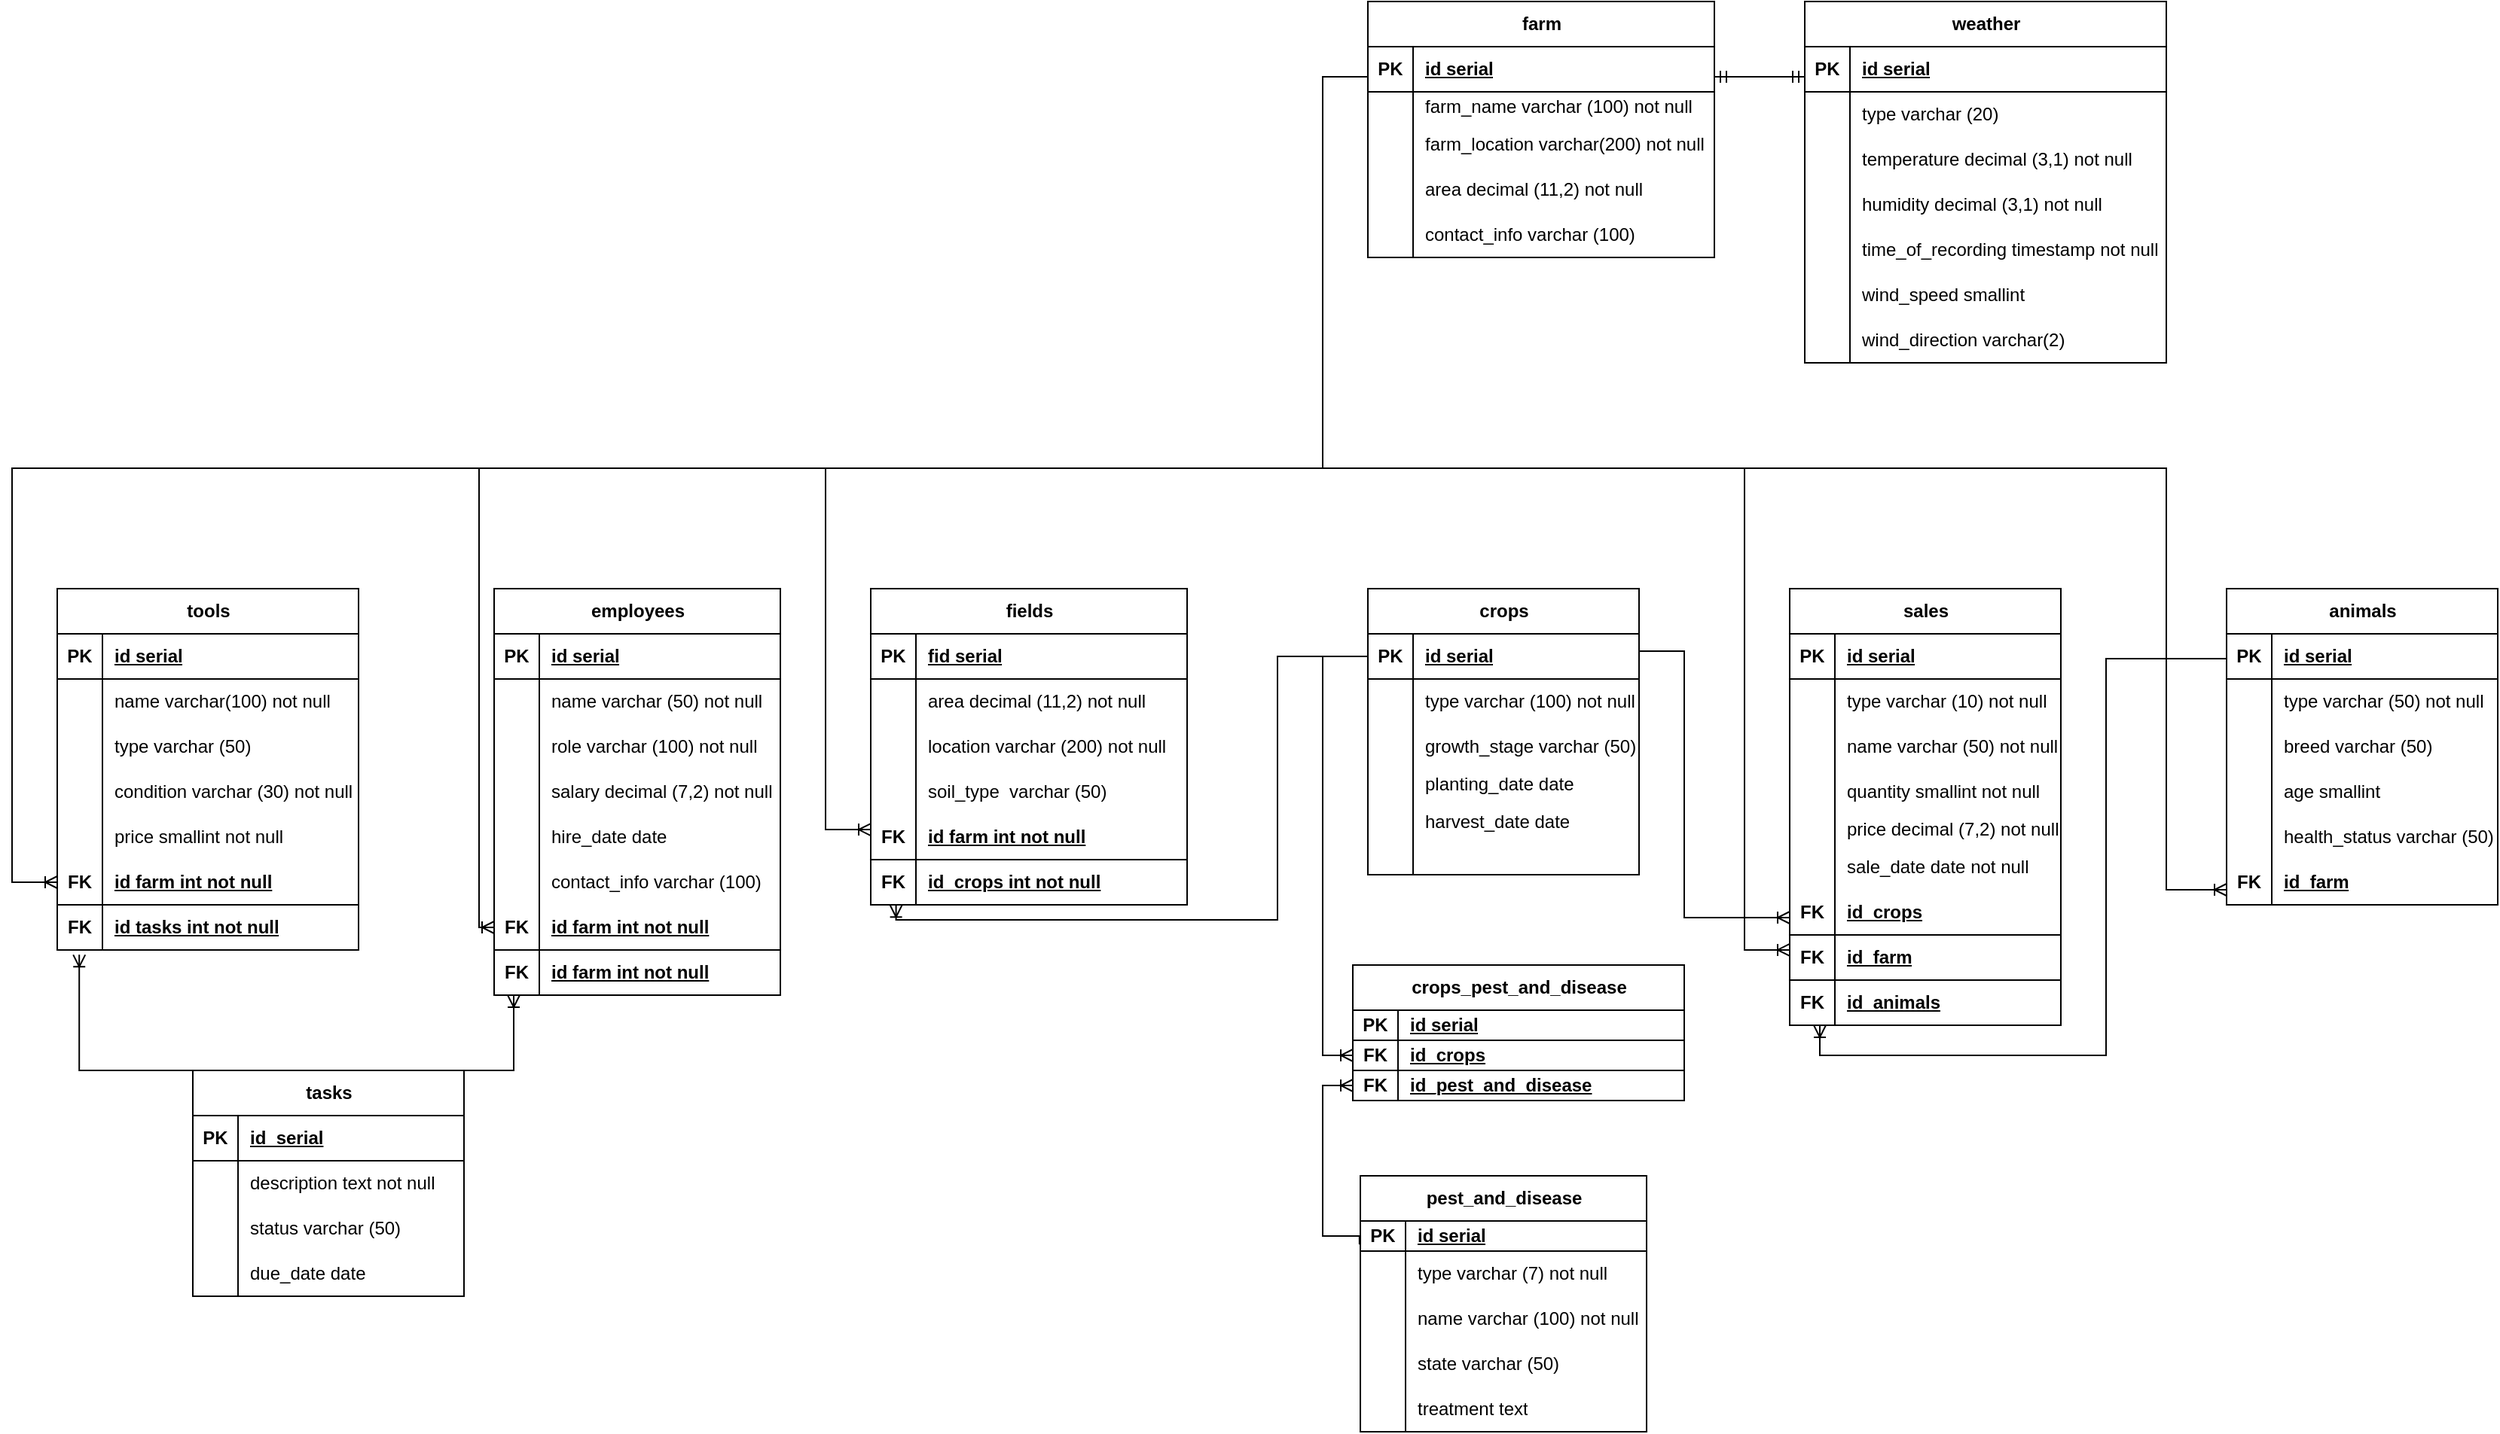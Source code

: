 <mxfile version="26.0.11">
  <diagram name="Page-1" id="LfVFYD6T1zXYnV0noVEv">
    <mxGraphModel dx="1648" dy="319" grid="1" gridSize="10" guides="1" tooltips="1" connect="1" arrows="1" fold="1" page="1" pageScale="1" pageWidth="1100" pageHeight="850" math="0" shadow="0">
      <root>
        <mxCell id="0" />
        <mxCell id="1" parent="0" />
        <mxCell id="_-jehoLZqYhNWxLFwXGE-1" value="tasks" style="shape=table;startSize=30;container=1;collapsible=1;childLayout=tableLayout;fixedRows=1;rowLines=0;fontStyle=1;align=center;resizeLast=1;html=1;" parent="1" vertex="1">
          <mxGeometry x="-150" y="720" width="180" height="150" as="geometry" />
        </mxCell>
        <mxCell id="_-jehoLZqYhNWxLFwXGE-2" value="" style="shape=tableRow;horizontal=0;startSize=0;swimlaneHead=0;swimlaneBody=0;fillColor=none;collapsible=0;dropTarget=0;points=[[0,0.5],[1,0.5]];portConstraint=eastwest;top=0;left=0;right=0;bottom=1;" parent="_-jehoLZqYhNWxLFwXGE-1" vertex="1">
          <mxGeometry y="30" width="180" height="30" as="geometry" />
        </mxCell>
        <mxCell id="_-jehoLZqYhNWxLFwXGE-3" value="PK" style="shape=partialRectangle;connectable=0;fillColor=none;top=0;left=0;bottom=0;right=0;fontStyle=1;overflow=hidden;whiteSpace=wrap;html=1;" parent="_-jehoLZqYhNWxLFwXGE-2" vertex="1">
          <mxGeometry width="30" height="30" as="geometry">
            <mxRectangle width="30" height="30" as="alternateBounds" />
          </mxGeometry>
        </mxCell>
        <mxCell id="_-jehoLZqYhNWxLFwXGE-4" value="id_serial" style="shape=partialRectangle;connectable=0;fillColor=none;top=0;left=0;bottom=0;right=0;align=left;spacingLeft=6;fontStyle=5;overflow=hidden;whiteSpace=wrap;html=1;" parent="_-jehoLZqYhNWxLFwXGE-2" vertex="1">
          <mxGeometry x="30" width="150" height="30" as="geometry">
            <mxRectangle width="150" height="30" as="alternateBounds" />
          </mxGeometry>
        </mxCell>
        <mxCell id="_-jehoLZqYhNWxLFwXGE-5" value="" style="shape=tableRow;horizontal=0;startSize=0;swimlaneHead=0;swimlaneBody=0;fillColor=none;collapsible=0;dropTarget=0;points=[[0,0.5],[1,0.5]];portConstraint=eastwest;top=0;left=0;right=0;bottom=0;" parent="_-jehoLZqYhNWxLFwXGE-1" vertex="1">
          <mxGeometry y="60" width="180" height="30" as="geometry" />
        </mxCell>
        <mxCell id="_-jehoLZqYhNWxLFwXGE-6" value="" style="shape=partialRectangle;connectable=0;fillColor=none;top=0;left=0;bottom=0;right=0;editable=1;overflow=hidden;whiteSpace=wrap;html=1;" parent="_-jehoLZqYhNWxLFwXGE-5" vertex="1">
          <mxGeometry width="30" height="30" as="geometry">
            <mxRectangle width="30" height="30" as="alternateBounds" />
          </mxGeometry>
        </mxCell>
        <mxCell id="_-jehoLZqYhNWxLFwXGE-7" value="description text not null" style="shape=partialRectangle;connectable=0;fillColor=none;top=0;left=0;bottom=0;right=0;align=left;spacingLeft=6;overflow=hidden;whiteSpace=wrap;html=1;" parent="_-jehoLZqYhNWxLFwXGE-5" vertex="1">
          <mxGeometry x="30" width="150" height="30" as="geometry">
            <mxRectangle width="150" height="30" as="alternateBounds" />
          </mxGeometry>
        </mxCell>
        <mxCell id="_-jehoLZqYhNWxLFwXGE-8" value="" style="shape=tableRow;horizontal=0;startSize=0;swimlaneHead=0;swimlaneBody=0;fillColor=none;collapsible=0;dropTarget=0;points=[[0,0.5],[1,0.5]];portConstraint=eastwest;top=0;left=0;right=0;bottom=0;" parent="_-jehoLZqYhNWxLFwXGE-1" vertex="1">
          <mxGeometry y="90" width="180" height="30" as="geometry" />
        </mxCell>
        <mxCell id="_-jehoLZqYhNWxLFwXGE-9" value="" style="shape=partialRectangle;connectable=0;fillColor=none;top=0;left=0;bottom=0;right=0;editable=1;overflow=hidden;whiteSpace=wrap;html=1;" parent="_-jehoLZqYhNWxLFwXGE-8" vertex="1">
          <mxGeometry width="30" height="30" as="geometry">
            <mxRectangle width="30" height="30" as="alternateBounds" />
          </mxGeometry>
        </mxCell>
        <mxCell id="_-jehoLZqYhNWxLFwXGE-10" value="status varchar (50)" style="shape=partialRectangle;connectable=0;fillColor=none;top=0;left=0;bottom=0;right=0;align=left;spacingLeft=6;overflow=hidden;whiteSpace=wrap;html=1;" parent="_-jehoLZqYhNWxLFwXGE-8" vertex="1">
          <mxGeometry x="30" width="150" height="30" as="geometry">
            <mxRectangle width="150" height="30" as="alternateBounds" />
          </mxGeometry>
        </mxCell>
        <mxCell id="_-jehoLZqYhNWxLFwXGE-11" value="" style="shape=tableRow;horizontal=0;startSize=0;swimlaneHead=0;swimlaneBody=0;fillColor=none;collapsible=0;dropTarget=0;points=[[0,0.5],[1,0.5]];portConstraint=eastwest;top=0;left=0;right=0;bottom=0;" parent="_-jehoLZqYhNWxLFwXGE-1" vertex="1">
          <mxGeometry y="120" width="180" height="30" as="geometry" />
        </mxCell>
        <mxCell id="_-jehoLZqYhNWxLFwXGE-12" value="" style="shape=partialRectangle;connectable=0;fillColor=none;top=0;left=0;bottom=0;right=0;editable=1;overflow=hidden;whiteSpace=wrap;html=1;" parent="_-jehoLZqYhNWxLFwXGE-11" vertex="1">
          <mxGeometry width="30" height="30" as="geometry">
            <mxRectangle width="30" height="30" as="alternateBounds" />
          </mxGeometry>
        </mxCell>
        <mxCell id="_-jehoLZqYhNWxLFwXGE-13" value="due_date date" style="shape=partialRectangle;connectable=0;fillColor=none;top=0;left=0;bottom=0;right=0;align=left;spacingLeft=6;overflow=hidden;whiteSpace=wrap;html=1;" parent="_-jehoLZqYhNWxLFwXGE-11" vertex="1">
          <mxGeometry x="30" width="150" height="30" as="geometry">
            <mxRectangle width="150" height="30" as="alternateBounds" />
          </mxGeometry>
        </mxCell>
        <mxCell id="_-jehoLZqYhNWxLFwXGE-14" value="animals" style="shape=table;startSize=30;container=1;collapsible=1;childLayout=tableLayout;fixedRows=1;rowLines=0;fontStyle=1;align=center;resizeLast=1;html=1;" parent="1" vertex="1">
          <mxGeometry x="1200" y="400" width="180" height="210" as="geometry" />
        </mxCell>
        <mxCell id="_-jehoLZqYhNWxLFwXGE-15" value="" style="shape=tableRow;horizontal=0;startSize=0;swimlaneHead=0;swimlaneBody=0;fillColor=none;collapsible=0;dropTarget=0;points=[[0,0.5],[1,0.5]];portConstraint=eastwest;top=0;left=0;right=0;bottom=1;" parent="_-jehoLZqYhNWxLFwXGE-14" vertex="1">
          <mxGeometry y="30" width="180" height="30" as="geometry" />
        </mxCell>
        <mxCell id="_-jehoLZqYhNWxLFwXGE-16" value="PK" style="shape=partialRectangle;connectable=0;fillColor=none;top=0;left=0;bottom=0;right=0;fontStyle=1;overflow=hidden;whiteSpace=wrap;html=1;" parent="_-jehoLZqYhNWxLFwXGE-15" vertex="1">
          <mxGeometry width="30" height="30" as="geometry">
            <mxRectangle width="30" height="30" as="alternateBounds" />
          </mxGeometry>
        </mxCell>
        <mxCell id="_-jehoLZqYhNWxLFwXGE-17" value="id serial" style="shape=partialRectangle;connectable=0;fillColor=none;top=0;left=0;bottom=0;right=0;align=left;spacingLeft=6;fontStyle=5;overflow=hidden;whiteSpace=wrap;html=1;" parent="_-jehoLZqYhNWxLFwXGE-15" vertex="1">
          <mxGeometry x="30" width="150" height="30" as="geometry">
            <mxRectangle width="150" height="30" as="alternateBounds" />
          </mxGeometry>
        </mxCell>
        <mxCell id="_-jehoLZqYhNWxLFwXGE-18" value="" style="shape=tableRow;horizontal=0;startSize=0;swimlaneHead=0;swimlaneBody=0;fillColor=none;collapsible=0;dropTarget=0;points=[[0,0.5],[1,0.5]];portConstraint=eastwest;top=0;left=0;right=0;bottom=0;" parent="_-jehoLZqYhNWxLFwXGE-14" vertex="1">
          <mxGeometry y="60" width="180" height="30" as="geometry" />
        </mxCell>
        <mxCell id="_-jehoLZqYhNWxLFwXGE-19" value="" style="shape=partialRectangle;connectable=0;fillColor=none;top=0;left=0;bottom=0;right=0;editable=1;overflow=hidden;whiteSpace=wrap;html=1;" parent="_-jehoLZqYhNWxLFwXGE-18" vertex="1">
          <mxGeometry width="30" height="30" as="geometry">
            <mxRectangle width="30" height="30" as="alternateBounds" />
          </mxGeometry>
        </mxCell>
        <mxCell id="_-jehoLZqYhNWxLFwXGE-20" value="type varchar (50) not null" style="shape=partialRectangle;connectable=0;fillColor=none;top=0;left=0;bottom=0;right=0;align=left;spacingLeft=6;overflow=hidden;whiteSpace=wrap;html=1;" parent="_-jehoLZqYhNWxLFwXGE-18" vertex="1">
          <mxGeometry x="30" width="150" height="30" as="geometry">
            <mxRectangle width="150" height="30" as="alternateBounds" />
          </mxGeometry>
        </mxCell>
        <mxCell id="_-jehoLZqYhNWxLFwXGE-21" value="" style="shape=tableRow;horizontal=0;startSize=0;swimlaneHead=0;swimlaneBody=0;fillColor=none;collapsible=0;dropTarget=0;points=[[0,0.5],[1,0.5]];portConstraint=eastwest;top=0;left=0;right=0;bottom=0;" parent="_-jehoLZqYhNWxLFwXGE-14" vertex="1">
          <mxGeometry y="90" width="180" height="30" as="geometry" />
        </mxCell>
        <mxCell id="_-jehoLZqYhNWxLFwXGE-22" value="" style="shape=partialRectangle;connectable=0;fillColor=none;top=0;left=0;bottom=0;right=0;editable=1;overflow=hidden;whiteSpace=wrap;html=1;" parent="_-jehoLZqYhNWxLFwXGE-21" vertex="1">
          <mxGeometry width="30" height="30" as="geometry">
            <mxRectangle width="30" height="30" as="alternateBounds" />
          </mxGeometry>
        </mxCell>
        <mxCell id="_-jehoLZqYhNWxLFwXGE-23" value="breed varchar (50)&amp;nbsp;" style="shape=partialRectangle;connectable=0;fillColor=none;top=0;left=0;bottom=0;right=0;align=left;spacingLeft=6;overflow=hidden;whiteSpace=wrap;html=1;" parent="_-jehoLZqYhNWxLFwXGE-21" vertex="1">
          <mxGeometry x="30" width="150" height="30" as="geometry">
            <mxRectangle width="150" height="30" as="alternateBounds" />
          </mxGeometry>
        </mxCell>
        <mxCell id="_-jehoLZqYhNWxLFwXGE-24" value="" style="shape=tableRow;horizontal=0;startSize=0;swimlaneHead=0;swimlaneBody=0;fillColor=none;collapsible=0;dropTarget=0;points=[[0,0.5],[1,0.5]];portConstraint=eastwest;top=0;left=0;right=0;bottom=0;" parent="_-jehoLZqYhNWxLFwXGE-14" vertex="1">
          <mxGeometry y="120" width="180" height="30" as="geometry" />
        </mxCell>
        <mxCell id="_-jehoLZqYhNWxLFwXGE-25" value="" style="shape=partialRectangle;connectable=0;fillColor=none;top=0;left=0;bottom=0;right=0;editable=1;overflow=hidden;whiteSpace=wrap;html=1;" parent="_-jehoLZqYhNWxLFwXGE-24" vertex="1">
          <mxGeometry width="30" height="30" as="geometry">
            <mxRectangle width="30" height="30" as="alternateBounds" />
          </mxGeometry>
        </mxCell>
        <mxCell id="_-jehoLZqYhNWxLFwXGE-26" value="age smallint&amp;nbsp;" style="shape=partialRectangle;connectable=0;fillColor=none;top=0;left=0;bottom=0;right=0;align=left;spacingLeft=6;overflow=hidden;whiteSpace=wrap;html=1;" parent="_-jehoLZqYhNWxLFwXGE-24" vertex="1">
          <mxGeometry x="30" width="150" height="30" as="geometry">
            <mxRectangle width="150" height="30" as="alternateBounds" />
          </mxGeometry>
        </mxCell>
        <mxCell id="_-jehoLZqYhNWxLFwXGE-27" value="" style="shape=tableRow;horizontal=0;startSize=0;swimlaneHead=0;swimlaneBody=0;fillColor=none;collapsible=0;dropTarget=0;points=[[0,0.5],[1,0.5]];portConstraint=eastwest;top=0;left=0;right=0;bottom=0;" parent="_-jehoLZqYhNWxLFwXGE-14" vertex="1">
          <mxGeometry y="150" width="180" height="30" as="geometry" />
        </mxCell>
        <mxCell id="_-jehoLZqYhNWxLFwXGE-28" value="" style="shape=partialRectangle;connectable=0;fillColor=none;top=0;left=0;bottom=0;right=0;editable=1;overflow=hidden;whiteSpace=wrap;html=1;" parent="_-jehoLZqYhNWxLFwXGE-27" vertex="1">
          <mxGeometry width="30" height="30" as="geometry">
            <mxRectangle width="30" height="30" as="alternateBounds" />
          </mxGeometry>
        </mxCell>
        <mxCell id="_-jehoLZqYhNWxLFwXGE-29" value="health_status varchar (50)" style="shape=partialRectangle;connectable=0;fillColor=none;top=0;left=0;bottom=0;right=0;align=left;spacingLeft=6;overflow=hidden;whiteSpace=wrap;html=1;" parent="_-jehoLZqYhNWxLFwXGE-27" vertex="1">
          <mxGeometry x="30" width="150" height="30" as="geometry">
            <mxRectangle width="150" height="30" as="alternateBounds" />
          </mxGeometry>
        </mxCell>
        <mxCell id="_-jehoLZqYhNWxLFwXGE-30" value="" style="shape=tableRow;horizontal=0;startSize=0;swimlaneHead=0;swimlaneBody=0;fillColor=none;collapsible=0;dropTarget=0;points=[[0,0.5],[1,0.5]];portConstraint=eastwest;top=0;left=0;right=0;bottom=1;" parent="_-jehoLZqYhNWxLFwXGE-14" vertex="1">
          <mxGeometry y="180" width="180" height="30" as="geometry" />
        </mxCell>
        <mxCell id="_-jehoLZqYhNWxLFwXGE-31" value="FK" style="shape=partialRectangle;connectable=0;fillColor=none;top=0;left=0;bottom=0;right=0;fontStyle=1;overflow=hidden;whiteSpace=wrap;html=1;" parent="_-jehoLZqYhNWxLFwXGE-30" vertex="1">
          <mxGeometry width="30" height="30" as="geometry">
            <mxRectangle width="30" height="30" as="alternateBounds" />
          </mxGeometry>
        </mxCell>
        <mxCell id="_-jehoLZqYhNWxLFwXGE-32" value="id_farm" style="shape=partialRectangle;connectable=0;fillColor=none;top=0;left=0;bottom=0;right=0;align=left;spacingLeft=6;fontStyle=5;overflow=hidden;whiteSpace=wrap;html=1;" parent="_-jehoLZqYhNWxLFwXGE-30" vertex="1">
          <mxGeometry x="30" width="150" height="30" as="geometry">
            <mxRectangle width="150" height="30" as="alternateBounds" />
          </mxGeometry>
        </mxCell>
        <mxCell id="_-jehoLZqYhNWxLFwXGE-33" value="sales" style="shape=table;startSize=30;container=1;collapsible=1;childLayout=tableLayout;fixedRows=1;rowLines=0;fontStyle=1;align=center;resizeLast=1;html=1;" parent="1" vertex="1">
          <mxGeometry x="910" y="400" width="180" height="290" as="geometry" />
        </mxCell>
        <mxCell id="_-jehoLZqYhNWxLFwXGE-34" value="" style="shape=tableRow;horizontal=0;startSize=0;swimlaneHead=0;swimlaneBody=0;fillColor=none;collapsible=0;dropTarget=0;points=[[0,0.5],[1,0.5]];portConstraint=eastwest;top=0;left=0;right=0;bottom=1;" parent="_-jehoLZqYhNWxLFwXGE-33" vertex="1">
          <mxGeometry y="30" width="180" height="30" as="geometry" />
        </mxCell>
        <mxCell id="_-jehoLZqYhNWxLFwXGE-35" value="PK" style="shape=partialRectangle;connectable=0;fillColor=none;top=0;left=0;bottom=0;right=0;fontStyle=1;overflow=hidden;whiteSpace=wrap;html=1;" parent="_-jehoLZqYhNWxLFwXGE-34" vertex="1">
          <mxGeometry width="30" height="30" as="geometry">
            <mxRectangle width="30" height="30" as="alternateBounds" />
          </mxGeometry>
        </mxCell>
        <mxCell id="_-jehoLZqYhNWxLFwXGE-36" value="id serial" style="shape=partialRectangle;connectable=0;fillColor=none;top=0;left=0;bottom=0;right=0;align=left;spacingLeft=6;fontStyle=5;overflow=hidden;whiteSpace=wrap;html=1;" parent="_-jehoLZqYhNWxLFwXGE-34" vertex="1">
          <mxGeometry x="30" width="150" height="30" as="geometry">
            <mxRectangle width="150" height="30" as="alternateBounds" />
          </mxGeometry>
        </mxCell>
        <mxCell id="_-jehoLZqYhNWxLFwXGE-37" value="" style="shape=tableRow;horizontal=0;startSize=0;swimlaneHead=0;swimlaneBody=0;fillColor=none;collapsible=0;dropTarget=0;points=[[0,0.5],[1,0.5]];portConstraint=eastwest;top=0;left=0;right=0;bottom=0;" parent="_-jehoLZqYhNWxLFwXGE-33" vertex="1">
          <mxGeometry y="60" width="180" height="30" as="geometry" />
        </mxCell>
        <mxCell id="_-jehoLZqYhNWxLFwXGE-38" value="" style="shape=partialRectangle;connectable=0;fillColor=none;top=0;left=0;bottom=0;right=0;editable=1;overflow=hidden;whiteSpace=wrap;html=1;" parent="_-jehoLZqYhNWxLFwXGE-37" vertex="1">
          <mxGeometry width="30" height="30" as="geometry">
            <mxRectangle width="30" height="30" as="alternateBounds" />
          </mxGeometry>
        </mxCell>
        <mxCell id="_-jehoLZqYhNWxLFwXGE-39" value="type varchar (10) not null" style="shape=partialRectangle;connectable=0;fillColor=none;top=0;left=0;bottom=0;right=0;align=left;spacingLeft=6;overflow=hidden;whiteSpace=wrap;html=1;" parent="_-jehoLZqYhNWxLFwXGE-37" vertex="1">
          <mxGeometry x="30" width="150" height="30" as="geometry">
            <mxRectangle width="150" height="30" as="alternateBounds" />
          </mxGeometry>
        </mxCell>
        <mxCell id="_-jehoLZqYhNWxLFwXGE-40" value="" style="shape=tableRow;horizontal=0;startSize=0;swimlaneHead=0;swimlaneBody=0;fillColor=none;collapsible=0;dropTarget=0;points=[[0,0.5],[1,0.5]];portConstraint=eastwest;top=0;left=0;right=0;bottom=0;" parent="_-jehoLZqYhNWxLFwXGE-33" vertex="1">
          <mxGeometry y="90" width="180" height="30" as="geometry" />
        </mxCell>
        <mxCell id="_-jehoLZqYhNWxLFwXGE-41" value="" style="shape=partialRectangle;connectable=0;fillColor=none;top=0;left=0;bottom=0;right=0;editable=1;overflow=hidden;whiteSpace=wrap;html=1;" parent="_-jehoLZqYhNWxLFwXGE-40" vertex="1">
          <mxGeometry width="30" height="30" as="geometry">
            <mxRectangle width="30" height="30" as="alternateBounds" />
          </mxGeometry>
        </mxCell>
        <mxCell id="_-jehoLZqYhNWxLFwXGE-42" value="name varchar (50) not null" style="shape=partialRectangle;connectable=0;fillColor=none;top=0;left=0;bottom=0;right=0;align=left;spacingLeft=6;overflow=hidden;whiteSpace=wrap;html=1;" parent="_-jehoLZqYhNWxLFwXGE-40" vertex="1">
          <mxGeometry x="30" width="150" height="30" as="geometry">
            <mxRectangle width="150" height="30" as="alternateBounds" />
          </mxGeometry>
        </mxCell>
        <mxCell id="_-jehoLZqYhNWxLFwXGE-43" value="" style="shape=tableRow;horizontal=0;startSize=0;swimlaneHead=0;swimlaneBody=0;fillColor=none;collapsible=0;dropTarget=0;points=[[0,0.5],[1,0.5]];portConstraint=eastwest;top=0;left=0;right=0;bottom=0;" parent="_-jehoLZqYhNWxLFwXGE-33" vertex="1">
          <mxGeometry y="120" width="180" height="30" as="geometry" />
        </mxCell>
        <mxCell id="_-jehoLZqYhNWxLFwXGE-44" value="" style="shape=partialRectangle;connectable=0;fillColor=none;top=0;left=0;bottom=0;right=0;editable=1;overflow=hidden;whiteSpace=wrap;html=1;" parent="_-jehoLZqYhNWxLFwXGE-43" vertex="1">
          <mxGeometry width="30" height="30" as="geometry">
            <mxRectangle width="30" height="30" as="alternateBounds" />
          </mxGeometry>
        </mxCell>
        <mxCell id="_-jehoLZqYhNWxLFwXGE-45" value="quantity smallint not null" style="shape=partialRectangle;connectable=0;fillColor=none;top=0;left=0;bottom=0;right=0;align=left;spacingLeft=6;overflow=hidden;whiteSpace=wrap;html=1;" parent="_-jehoLZqYhNWxLFwXGE-43" vertex="1">
          <mxGeometry x="30" width="150" height="30" as="geometry">
            <mxRectangle width="150" height="30" as="alternateBounds" />
          </mxGeometry>
        </mxCell>
        <mxCell id="_-jehoLZqYhNWxLFwXGE-46" value="" style="shape=tableRow;horizontal=0;startSize=0;swimlaneHead=0;swimlaneBody=0;fillColor=none;collapsible=0;dropTarget=0;points=[[0,0.5],[1,0.5]];portConstraint=eastwest;top=0;left=0;right=0;bottom=0;" parent="_-jehoLZqYhNWxLFwXGE-33" vertex="1">
          <mxGeometry y="150" width="180" height="20" as="geometry" />
        </mxCell>
        <mxCell id="_-jehoLZqYhNWxLFwXGE-47" value="" style="shape=partialRectangle;connectable=0;fillColor=none;top=0;left=0;bottom=0;right=0;editable=1;overflow=hidden;whiteSpace=wrap;html=1;" parent="_-jehoLZqYhNWxLFwXGE-46" vertex="1">
          <mxGeometry width="30" height="20" as="geometry">
            <mxRectangle width="30" height="20" as="alternateBounds" />
          </mxGeometry>
        </mxCell>
        <mxCell id="_-jehoLZqYhNWxLFwXGE-48" value="price decimal (7,2) not null" style="shape=partialRectangle;connectable=0;fillColor=none;top=0;left=0;bottom=0;right=0;align=left;spacingLeft=6;overflow=hidden;whiteSpace=wrap;html=1;" parent="_-jehoLZqYhNWxLFwXGE-46" vertex="1">
          <mxGeometry x="30" width="150" height="20" as="geometry">
            <mxRectangle width="150" height="20" as="alternateBounds" />
          </mxGeometry>
        </mxCell>
        <mxCell id="_-jehoLZqYhNWxLFwXGE-49" value="" style="shape=tableRow;horizontal=0;startSize=0;swimlaneHead=0;swimlaneBody=0;fillColor=none;collapsible=0;dropTarget=0;points=[[0,0.5],[1,0.5]];portConstraint=eastwest;top=0;left=0;right=0;bottom=0;" parent="_-jehoLZqYhNWxLFwXGE-33" vertex="1">
          <mxGeometry y="170" width="180" height="30" as="geometry" />
        </mxCell>
        <mxCell id="_-jehoLZqYhNWxLFwXGE-50" value="" style="shape=partialRectangle;connectable=0;fillColor=none;top=0;left=0;bottom=0;right=0;editable=1;overflow=hidden;whiteSpace=wrap;html=1;" parent="_-jehoLZqYhNWxLFwXGE-49" vertex="1">
          <mxGeometry width="30" height="30" as="geometry">
            <mxRectangle width="30" height="30" as="alternateBounds" />
          </mxGeometry>
        </mxCell>
        <mxCell id="_-jehoLZqYhNWxLFwXGE-51" value="sale_date date not null" style="shape=partialRectangle;connectable=0;fillColor=none;top=0;left=0;bottom=0;right=0;align=left;spacingLeft=6;overflow=hidden;whiteSpace=wrap;html=1;" parent="_-jehoLZqYhNWxLFwXGE-49" vertex="1">
          <mxGeometry x="30" width="150" height="30" as="geometry">
            <mxRectangle width="150" height="30" as="alternateBounds" />
          </mxGeometry>
        </mxCell>
        <mxCell id="_-jehoLZqYhNWxLFwXGE-52" value="" style="shape=tableRow;horizontal=0;startSize=0;swimlaneHead=0;swimlaneBody=0;fillColor=none;collapsible=0;dropTarget=0;points=[[0,0.5],[1,0.5]];portConstraint=eastwest;top=0;left=0;right=0;bottom=1;" parent="_-jehoLZqYhNWxLFwXGE-33" vertex="1">
          <mxGeometry y="200" width="180" height="30" as="geometry" />
        </mxCell>
        <mxCell id="_-jehoLZqYhNWxLFwXGE-53" value="FK" style="shape=partialRectangle;connectable=0;fillColor=none;top=0;left=0;bottom=0;right=0;fontStyle=1;overflow=hidden;whiteSpace=wrap;html=1;" parent="_-jehoLZqYhNWxLFwXGE-52" vertex="1">
          <mxGeometry width="30" height="30" as="geometry">
            <mxRectangle width="30" height="30" as="alternateBounds" />
          </mxGeometry>
        </mxCell>
        <mxCell id="_-jehoLZqYhNWxLFwXGE-54" value="id_crops" style="shape=partialRectangle;connectable=0;fillColor=none;top=0;left=0;bottom=0;right=0;align=left;spacingLeft=6;fontStyle=5;overflow=hidden;whiteSpace=wrap;html=1;" parent="_-jehoLZqYhNWxLFwXGE-52" vertex="1">
          <mxGeometry x="30" width="150" height="30" as="geometry">
            <mxRectangle width="150" height="30" as="alternateBounds" />
          </mxGeometry>
        </mxCell>
        <mxCell id="_-jehoLZqYhNWxLFwXGE-55" value="" style="shape=tableRow;horizontal=0;startSize=0;swimlaneHead=0;swimlaneBody=0;fillColor=none;collapsible=0;dropTarget=0;points=[[0,0.5],[1,0.5]];portConstraint=eastwest;top=0;left=0;right=0;bottom=1;" parent="_-jehoLZqYhNWxLFwXGE-33" vertex="1">
          <mxGeometry y="230" width="180" height="30" as="geometry" />
        </mxCell>
        <mxCell id="_-jehoLZqYhNWxLFwXGE-56" value="FK" style="shape=partialRectangle;connectable=0;fillColor=none;top=0;left=0;bottom=0;right=0;fontStyle=1;overflow=hidden;whiteSpace=wrap;html=1;" parent="_-jehoLZqYhNWxLFwXGE-55" vertex="1">
          <mxGeometry width="30" height="30" as="geometry">
            <mxRectangle width="30" height="30" as="alternateBounds" />
          </mxGeometry>
        </mxCell>
        <mxCell id="_-jehoLZqYhNWxLFwXGE-57" value="id_farm" style="shape=partialRectangle;connectable=0;fillColor=none;top=0;left=0;bottom=0;right=0;align=left;spacingLeft=6;fontStyle=5;overflow=hidden;whiteSpace=wrap;html=1;" parent="_-jehoLZqYhNWxLFwXGE-55" vertex="1">
          <mxGeometry x="30" width="150" height="30" as="geometry">
            <mxRectangle width="150" height="30" as="alternateBounds" />
          </mxGeometry>
        </mxCell>
        <mxCell id="_-jehoLZqYhNWxLFwXGE-58" value="" style="shape=tableRow;horizontal=0;startSize=0;swimlaneHead=0;swimlaneBody=0;fillColor=none;collapsible=0;dropTarget=0;points=[[0,0.5],[1,0.5]];portConstraint=eastwest;top=0;left=0;right=0;bottom=1;" parent="_-jehoLZqYhNWxLFwXGE-33" vertex="1">
          <mxGeometry y="260" width="180" height="30" as="geometry" />
        </mxCell>
        <mxCell id="_-jehoLZqYhNWxLFwXGE-59" value="FK" style="shape=partialRectangle;connectable=0;fillColor=none;top=0;left=0;bottom=0;right=0;fontStyle=1;overflow=hidden;whiteSpace=wrap;html=1;" parent="_-jehoLZqYhNWxLFwXGE-58" vertex="1">
          <mxGeometry width="30" height="30" as="geometry">
            <mxRectangle width="30" height="30" as="alternateBounds" />
          </mxGeometry>
        </mxCell>
        <mxCell id="_-jehoLZqYhNWxLFwXGE-60" value="id_animals" style="shape=partialRectangle;connectable=0;fillColor=none;top=0;left=0;bottom=0;right=0;align=left;spacingLeft=6;fontStyle=5;overflow=hidden;whiteSpace=wrap;html=1;" parent="_-jehoLZqYhNWxLFwXGE-58" vertex="1">
          <mxGeometry x="30" width="150" height="30" as="geometry">
            <mxRectangle width="150" height="30" as="alternateBounds" />
          </mxGeometry>
        </mxCell>
        <mxCell id="_-jehoLZqYhNWxLFwXGE-61" value="pest_and_disease" style="shape=table;startSize=30;container=1;collapsible=1;childLayout=tableLayout;fixedRows=1;rowLines=0;fontStyle=1;align=center;resizeLast=1;html=1;" parent="1" vertex="1">
          <mxGeometry x="625" y="790" width="190" height="170" as="geometry">
            <mxRectangle x="630" y="630" width="140" height="30" as="alternateBounds" />
          </mxGeometry>
        </mxCell>
        <mxCell id="_-jehoLZqYhNWxLFwXGE-62" value="" style="shape=tableRow;horizontal=0;startSize=0;swimlaneHead=0;swimlaneBody=0;fillColor=none;collapsible=0;dropTarget=0;points=[[0,0.5],[1,0.5]];portConstraint=eastwest;top=0;left=0;right=0;bottom=1;" parent="_-jehoLZqYhNWxLFwXGE-61" vertex="1">
          <mxGeometry y="30" width="190" height="20" as="geometry" />
        </mxCell>
        <mxCell id="_-jehoLZqYhNWxLFwXGE-63" value="PK" style="shape=partialRectangle;connectable=0;fillColor=none;top=0;left=0;bottom=0;right=0;fontStyle=1;overflow=hidden;whiteSpace=wrap;html=1;" parent="_-jehoLZqYhNWxLFwXGE-62" vertex="1">
          <mxGeometry width="30" height="20" as="geometry">
            <mxRectangle width="30" height="20" as="alternateBounds" />
          </mxGeometry>
        </mxCell>
        <mxCell id="_-jehoLZqYhNWxLFwXGE-64" value="id serial" style="shape=partialRectangle;connectable=0;fillColor=none;top=0;left=0;bottom=0;right=0;align=left;spacingLeft=6;fontStyle=5;overflow=hidden;whiteSpace=wrap;html=1;" parent="_-jehoLZqYhNWxLFwXGE-62" vertex="1">
          <mxGeometry x="30" width="160" height="20" as="geometry">
            <mxRectangle width="160" height="20" as="alternateBounds" />
          </mxGeometry>
        </mxCell>
        <mxCell id="_-jehoLZqYhNWxLFwXGE-65" value="" style="shape=tableRow;horizontal=0;startSize=0;swimlaneHead=0;swimlaneBody=0;fillColor=none;collapsible=0;dropTarget=0;points=[[0,0.5],[1,0.5]];portConstraint=eastwest;top=0;left=0;right=0;bottom=0;" parent="_-jehoLZqYhNWxLFwXGE-61" vertex="1">
          <mxGeometry y="50" width="190" height="30" as="geometry" />
        </mxCell>
        <mxCell id="_-jehoLZqYhNWxLFwXGE-66" value="" style="shape=partialRectangle;connectable=0;fillColor=none;top=0;left=0;bottom=0;right=0;editable=1;overflow=hidden;whiteSpace=wrap;html=1;" parent="_-jehoLZqYhNWxLFwXGE-65" vertex="1">
          <mxGeometry width="30" height="30" as="geometry">
            <mxRectangle width="30" height="30" as="alternateBounds" />
          </mxGeometry>
        </mxCell>
        <mxCell id="_-jehoLZqYhNWxLFwXGE-67" value="type varchar (7) not null" style="shape=partialRectangle;connectable=0;fillColor=none;top=0;left=0;bottom=0;right=0;align=left;spacingLeft=6;overflow=hidden;whiteSpace=wrap;html=1;" parent="_-jehoLZqYhNWxLFwXGE-65" vertex="1">
          <mxGeometry x="30" width="160" height="30" as="geometry">
            <mxRectangle width="160" height="30" as="alternateBounds" />
          </mxGeometry>
        </mxCell>
        <mxCell id="_-jehoLZqYhNWxLFwXGE-68" value="" style="shape=tableRow;horizontal=0;startSize=0;swimlaneHead=0;swimlaneBody=0;fillColor=none;collapsible=0;dropTarget=0;points=[[0,0.5],[1,0.5]];portConstraint=eastwest;top=0;left=0;right=0;bottom=0;" parent="_-jehoLZqYhNWxLFwXGE-61" vertex="1">
          <mxGeometry y="80" width="190" height="30" as="geometry" />
        </mxCell>
        <mxCell id="_-jehoLZqYhNWxLFwXGE-69" value="" style="shape=partialRectangle;connectable=0;fillColor=none;top=0;left=0;bottom=0;right=0;editable=1;overflow=hidden;whiteSpace=wrap;html=1;" parent="_-jehoLZqYhNWxLFwXGE-68" vertex="1">
          <mxGeometry width="30" height="30" as="geometry">
            <mxRectangle width="30" height="30" as="alternateBounds" />
          </mxGeometry>
        </mxCell>
        <mxCell id="_-jehoLZqYhNWxLFwXGE-70" value="name varchar (100) not null" style="shape=partialRectangle;connectable=0;fillColor=none;top=0;left=0;bottom=0;right=0;align=left;spacingLeft=6;overflow=hidden;whiteSpace=wrap;html=1;" parent="_-jehoLZqYhNWxLFwXGE-68" vertex="1">
          <mxGeometry x="30" width="160" height="30" as="geometry">
            <mxRectangle width="160" height="30" as="alternateBounds" />
          </mxGeometry>
        </mxCell>
        <mxCell id="_-jehoLZqYhNWxLFwXGE-71" value="" style="shape=tableRow;horizontal=0;startSize=0;swimlaneHead=0;swimlaneBody=0;fillColor=none;collapsible=0;dropTarget=0;points=[[0,0.5],[1,0.5]];portConstraint=eastwest;top=0;left=0;right=0;bottom=0;" parent="_-jehoLZqYhNWxLFwXGE-61" vertex="1">
          <mxGeometry y="110" width="190" height="30" as="geometry" />
        </mxCell>
        <mxCell id="_-jehoLZqYhNWxLFwXGE-72" value="" style="shape=partialRectangle;connectable=0;fillColor=none;top=0;left=0;bottom=0;right=0;editable=1;overflow=hidden;whiteSpace=wrap;html=1;" parent="_-jehoLZqYhNWxLFwXGE-71" vertex="1">
          <mxGeometry width="30" height="30" as="geometry">
            <mxRectangle width="30" height="30" as="alternateBounds" />
          </mxGeometry>
        </mxCell>
        <mxCell id="_-jehoLZqYhNWxLFwXGE-73" value="state varchar (50)&amp;nbsp;" style="shape=partialRectangle;connectable=0;fillColor=none;top=0;left=0;bottom=0;right=0;align=left;spacingLeft=6;overflow=hidden;whiteSpace=wrap;html=1;" parent="_-jehoLZqYhNWxLFwXGE-71" vertex="1">
          <mxGeometry x="30" width="160" height="30" as="geometry">
            <mxRectangle width="160" height="30" as="alternateBounds" />
          </mxGeometry>
        </mxCell>
        <mxCell id="_-jehoLZqYhNWxLFwXGE-74" value="" style="shape=tableRow;horizontal=0;startSize=0;swimlaneHead=0;swimlaneBody=0;fillColor=none;collapsible=0;dropTarget=0;points=[[0,0.5],[1,0.5]];portConstraint=eastwest;top=0;left=0;right=0;bottom=0;" parent="_-jehoLZqYhNWxLFwXGE-61" vertex="1">
          <mxGeometry y="140" width="190" height="30" as="geometry" />
        </mxCell>
        <mxCell id="_-jehoLZqYhNWxLFwXGE-75" value="" style="shape=partialRectangle;connectable=0;fillColor=none;top=0;left=0;bottom=0;right=0;editable=1;overflow=hidden;whiteSpace=wrap;html=1;" parent="_-jehoLZqYhNWxLFwXGE-74" vertex="1">
          <mxGeometry width="30" height="30" as="geometry">
            <mxRectangle width="30" height="30" as="alternateBounds" />
          </mxGeometry>
        </mxCell>
        <mxCell id="_-jehoLZqYhNWxLFwXGE-76" value="treatment text" style="shape=partialRectangle;connectable=0;fillColor=none;top=0;left=0;bottom=0;right=0;align=left;spacingLeft=6;overflow=hidden;whiteSpace=wrap;html=1;" parent="_-jehoLZqYhNWxLFwXGE-74" vertex="1">
          <mxGeometry x="30" width="160" height="30" as="geometry">
            <mxRectangle width="160" height="30" as="alternateBounds" />
          </mxGeometry>
        </mxCell>
        <mxCell id="_-jehoLZqYhNWxLFwXGE-77" value="crops" style="shape=table;startSize=30;container=1;collapsible=1;childLayout=tableLayout;fixedRows=1;rowLines=0;fontStyle=1;align=center;resizeLast=1;html=1;" parent="1" vertex="1">
          <mxGeometry x="630" y="400" width="180" height="190.0" as="geometry" />
        </mxCell>
        <mxCell id="_-jehoLZqYhNWxLFwXGE-78" value="" style="shape=tableRow;horizontal=0;startSize=0;swimlaneHead=0;swimlaneBody=0;fillColor=none;collapsible=0;dropTarget=0;points=[[0,0.5],[1,0.5]];portConstraint=eastwest;top=0;left=0;right=0;bottom=1;" parent="_-jehoLZqYhNWxLFwXGE-77" vertex="1">
          <mxGeometry y="30" width="180" height="30" as="geometry" />
        </mxCell>
        <mxCell id="_-jehoLZqYhNWxLFwXGE-79" value="PK" style="shape=partialRectangle;connectable=0;fillColor=none;top=0;left=0;bottom=0;right=0;fontStyle=1;overflow=hidden;whiteSpace=wrap;html=1;" parent="_-jehoLZqYhNWxLFwXGE-78" vertex="1">
          <mxGeometry width="30" height="30" as="geometry">
            <mxRectangle width="30" height="30" as="alternateBounds" />
          </mxGeometry>
        </mxCell>
        <mxCell id="_-jehoLZqYhNWxLFwXGE-80" value="id serial" style="shape=partialRectangle;connectable=0;fillColor=none;top=0;left=0;bottom=0;right=0;align=left;spacingLeft=6;fontStyle=5;overflow=hidden;whiteSpace=wrap;html=1;" parent="_-jehoLZqYhNWxLFwXGE-78" vertex="1">
          <mxGeometry x="30" width="150" height="30" as="geometry">
            <mxRectangle width="150" height="30" as="alternateBounds" />
          </mxGeometry>
        </mxCell>
        <mxCell id="_-jehoLZqYhNWxLFwXGE-81" value="" style="shape=tableRow;horizontal=0;startSize=0;swimlaneHead=0;swimlaneBody=0;fillColor=none;collapsible=0;dropTarget=0;points=[[0,0.5],[1,0.5]];portConstraint=eastwest;top=0;left=0;right=0;bottom=0;" parent="_-jehoLZqYhNWxLFwXGE-77" vertex="1">
          <mxGeometry y="60" width="180" height="30" as="geometry" />
        </mxCell>
        <mxCell id="_-jehoLZqYhNWxLFwXGE-82" value="" style="shape=partialRectangle;connectable=0;fillColor=none;top=0;left=0;bottom=0;right=0;editable=1;overflow=hidden;whiteSpace=wrap;html=1;" parent="_-jehoLZqYhNWxLFwXGE-81" vertex="1">
          <mxGeometry width="30" height="30" as="geometry">
            <mxRectangle width="30" height="30" as="alternateBounds" />
          </mxGeometry>
        </mxCell>
        <mxCell id="_-jehoLZqYhNWxLFwXGE-83" value="type varchar (100) not null" style="shape=partialRectangle;connectable=0;fillColor=none;top=0;left=0;bottom=0;right=0;align=left;spacingLeft=6;overflow=hidden;whiteSpace=wrap;html=1;" parent="_-jehoLZqYhNWxLFwXGE-81" vertex="1">
          <mxGeometry x="30" width="150" height="30" as="geometry">
            <mxRectangle width="150" height="30" as="alternateBounds" />
          </mxGeometry>
        </mxCell>
        <mxCell id="_-jehoLZqYhNWxLFwXGE-84" value="" style="shape=tableRow;horizontal=0;startSize=0;swimlaneHead=0;swimlaneBody=0;fillColor=none;collapsible=0;dropTarget=0;points=[[0,0.5],[1,0.5]];portConstraint=eastwest;top=0;left=0;right=0;bottom=0;" parent="_-jehoLZqYhNWxLFwXGE-77" vertex="1">
          <mxGeometry y="90" width="180" height="30" as="geometry" />
        </mxCell>
        <mxCell id="_-jehoLZqYhNWxLFwXGE-85" value="" style="shape=partialRectangle;connectable=0;fillColor=none;top=0;left=0;bottom=0;right=0;editable=1;overflow=hidden;whiteSpace=wrap;html=1;" parent="_-jehoLZqYhNWxLFwXGE-84" vertex="1">
          <mxGeometry width="30" height="30" as="geometry">
            <mxRectangle width="30" height="30" as="alternateBounds" />
          </mxGeometry>
        </mxCell>
        <mxCell id="_-jehoLZqYhNWxLFwXGE-86" value="growth_stage varchar (50)" style="shape=partialRectangle;connectable=0;fillColor=none;top=0;left=0;bottom=0;right=0;align=left;spacingLeft=6;overflow=hidden;whiteSpace=wrap;html=1;" parent="_-jehoLZqYhNWxLFwXGE-84" vertex="1">
          <mxGeometry x="30" width="150" height="30" as="geometry">
            <mxRectangle width="150" height="30" as="alternateBounds" />
          </mxGeometry>
        </mxCell>
        <mxCell id="_-jehoLZqYhNWxLFwXGE-87" value="" style="shape=tableRow;horizontal=0;startSize=0;swimlaneHead=0;swimlaneBody=0;fillColor=none;collapsible=0;dropTarget=0;points=[[0,0.5],[1,0.5]];portConstraint=eastwest;top=0;left=0;right=0;bottom=0;" parent="_-jehoLZqYhNWxLFwXGE-77" vertex="1">
          <mxGeometry y="120" width="180" height="20" as="geometry" />
        </mxCell>
        <mxCell id="_-jehoLZqYhNWxLFwXGE-88" value="" style="shape=partialRectangle;connectable=0;fillColor=none;top=0;left=0;bottom=0;right=0;editable=1;overflow=hidden;whiteSpace=wrap;html=1;" parent="_-jehoLZqYhNWxLFwXGE-87" vertex="1">
          <mxGeometry width="30" height="20" as="geometry">
            <mxRectangle width="30" height="20" as="alternateBounds" />
          </mxGeometry>
        </mxCell>
        <mxCell id="_-jehoLZqYhNWxLFwXGE-89" value="planting_date date" style="shape=partialRectangle;connectable=0;fillColor=none;top=0;left=0;bottom=0;right=0;align=left;spacingLeft=6;overflow=hidden;whiteSpace=wrap;html=1;" parent="_-jehoLZqYhNWxLFwXGE-87" vertex="1">
          <mxGeometry x="30" width="150" height="20" as="geometry">
            <mxRectangle width="150" height="20" as="alternateBounds" />
          </mxGeometry>
        </mxCell>
        <mxCell id="_-jehoLZqYhNWxLFwXGE-90" value="" style="shape=tableRow;horizontal=0;startSize=0;swimlaneHead=0;swimlaneBody=0;fillColor=none;collapsible=0;dropTarget=0;points=[[0,0.5],[1,0.5]];portConstraint=eastwest;top=0;left=0;right=0;bottom=0;" parent="_-jehoLZqYhNWxLFwXGE-77" vertex="1">
          <mxGeometry y="140" width="180" height="30" as="geometry" />
        </mxCell>
        <mxCell id="_-jehoLZqYhNWxLFwXGE-91" value="" style="shape=partialRectangle;connectable=0;fillColor=none;top=0;left=0;bottom=0;right=0;editable=1;overflow=hidden;whiteSpace=wrap;html=1;" parent="_-jehoLZqYhNWxLFwXGE-90" vertex="1">
          <mxGeometry width="30" height="30" as="geometry">
            <mxRectangle width="30" height="30" as="alternateBounds" />
          </mxGeometry>
        </mxCell>
        <mxCell id="_-jehoLZqYhNWxLFwXGE-92" value="harvest_date date" style="shape=partialRectangle;connectable=0;fillColor=none;top=0;left=0;bottom=0;right=0;align=left;spacingLeft=6;overflow=hidden;whiteSpace=wrap;html=1;" parent="_-jehoLZqYhNWxLFwXGE-90" vertex="1">
          <mxGeometry x="30" width="150" height="30" as="geometry">
            <mxRectangle width="150" height="30" as="alternateBounds" />
          </mxGeometry>
        </mxCell>
        <mxCell id="_-jehoLZqYhNWxLFwXGE-93" value="" style="shape=tableRow;horizontal=0;startSize=0;swimlaneHead=0;swimlaneBody=0;fillColor=none;collapsible=0;dropTarget=0;points=[[0,0.5],[1,0.5]];portConstraint=eastwest;top=0;left=0;right=0;bottom=1;" parent="_-jehoLZqYhNWxLFwXGE-77" vertex="1">
          <mxGeometry y="170" width="180" height="20" as="geometry" />
        </mxCell>
        <mxCell id="_-jehoLZqYhNWxLFwXGE-94" value="" style="shape=partialRectangle;connectable=0;fillColor=none;top=0;left=0;bottom=0;right=0;fontStyle=1;overflow=hidden;whiteSpace=wrap;html=1;" parent="_-jehoLZqYhNWxLFwXGE-93" vertex="1">
          <mxGeometry width="30" height="20" as="geometry">
            <mxRectangle width="30" height="20" as="alternateBounds" />
          </mxGeometry>
        </mxCell>
        <mxCell id="_-jehoLZqYhNWxLFwXGE-95" value="" style="shape=partialRectangle;connectable=0;fillColor=none;top=0;left=0;bottom=0;right=0;align=left;spacingLeft=6;fontStyle=5;overflow=hidden;whiteSpace=wrap;html=1;" parent="_-jehoLZqYhNWxLFwXGE-93" vertex="1">
          <mxGeometry x="30" width="150" height="20" as="geometry">
            <mxRectangle width="150" height="20" as="alternateBounds" />
          </mxGeometry>
        </mxCell>
        <mxCell id="_-jehoLZqYhNWxLFwXGE-96" value="fields" style="shape=table;startSize=30;container=1;collapsible=1;childLayout=tableLayout;fixedRows=1;rowLines=0;fontStyle=1;align=center;resizeLast=1;html=1;fillColor=none;" parent="1" vertex="1">
          <mxGeometry x="300" y="400" width="210" height="210" as="geometry" />
        </mxCell>
        <mxCell id="_-jehoLZqYhNWxLFwXGE-97" value="" style="shape=tableRow;horizontal=0;startSize=0;swimlaneHead=0;swimlaneBody=0;fillColor=none;collapsible=0;dropTarget=0;points=[[0,0.5],[1,0.5]];portConstraint=eastwest;top=0;left=0;right=0;bottom=1;" parent="_-jehoLZqYhNWxLFwXGE-96" vertex="1">
          <mxGeometry y="30" width="210" height="30" as="geometry" />
        </mxCell>
        <mxCell id="_-jehoLZqYhNWxLFwXGE-98" value="PK" style="shape=partialRectangle;connectable=0;fillColor=none;top=0;left=0;bottom=0;right=0;fontStyle=1;overflow=hidden;whiteSpace=wrap;html=1;" parent="_-jehoLZqYhNWxLFwXGE-97" vertex="1">
          <mxGeometry width="30" height="30" as="geometry">
            <mxRectangle width="30" height="30" as="alternateBounds" />
          </mxGeometry>
        </mxCell>
        <mxCell id="_-jehoLZqYhNWxLFwXGE-99" value="fid serial" style="shape=partialRectangle;connectable=0;fillColor=none;top=0;left=0;bottom=0;right=0;align=left;spacingLeft=6;fontStyle=5;overflow=hidden;whiteSpace=wrap;html=1;" parent="_-jehoLZqYhNWxLFwXGE-97" vertex="1">
          <mxGeometry x="30" width="180" height="30" as="geometry">
            <mxRectangle width="180" height="30" as="alternateBounds" />
          </mxGeometry>
        </mxCell>
        <mxCell id="_-jehoLZqYhNWxLFwXGE-100" value="" style="shape=tableRow;horizontal=0;startSize=0;swimlaneHead=0;swimlaneBody=0;fillColor=none;collapsible=0;dropTarget=0;points=[[0,0.5],[1,0.5]];portConstraint=eastwest;top=0;left=0;right=0;bottom=0;" parent="_-jehoLZqYhNWxLFwXGE-96" vertex="1">
          <mxGeometry y="60" width="210" height="30" as="geometry" />
        </mxCell>
        <mxCell id="_-jehoLZqYhNWxLFwXGE-101" value="" style="shape=partialRectangle;connectable=0;fillColor=none;top=0;left=0;bottom=0;right=0;editable=1;overflow=hidden;whiteSpace=wrap;html=1;" parent="_-jehoLZqYhNWxLFwXGE-100" vertex="1">
          <mxGeometry width="30" height="30" as="geometry">
            <mxRectangle width="30" height="30" as="alternateBounds" />
          </mxGeometry>
        </mxCell>
        <mxCell id="_-jehoLZqYhNWxLFwXGE-102" value="area decimal (11,2) not null" style="shape=partialRectangle;connectable=0;fillColor=none;top=0;left=0;bottom=0;right=0;align=left;spacingLeft=6;overflow=hidden;whiteSpace=wrap;html=1;" parent="_-jehoLZqYhNWxLFwXGE-100" vertex="1">
          <mxGeometry x="30" width="180" height="30" as="geometry">
            <mxRectangle width="180" height="30" as="alternateBounds" />
          </mxGeometry>
        </mxCell>
        <mxCell id="_-jehoLZqYhNWxLFwXGE-103" value="" style="shape=tableRow;horizontal=0;startSize=0;swimlaneHead=0;swimlaneBody=0;fillColor=none;collapsible=0;dropTarget=0;points=[[0,0.5],[1,0.5]];portConstraint=eastwest;top=0;left=0;right=0;bottom=0;" parent="_-jehoLZqYhNWxLFwXGE-96" vertex="1">
          <mxGeometry y="90" width="210" height="30" as="geometry" />
        </mxCell>
        <mxCell id="_-jehoLZqYhNWxLFwXGE-104" value="" style="shape=partialRectangle;connectable=0;fillColor=none;top=0;left=0;bottom=0;right=0;editable=1;overflow=hidden;whiteSpace=wrap;html=1;" parent="_-jehoLZqYhNWxLFwXGE-103" vertex="1">
          <mxGeometry width="30" height="30" as="geometry">
            <mxRectangle width="30" height="30" as="alternateBounds" />
          </mxGeometry>
        </mxCell>
        <mxCell id="_-jehoLZqYhNWxLFwXGE-105" value="location varchar (200) not null" style="shape=partialRectangle;connectable=0;fillColor=none;top=0;left=0;bottom=0;right=0;align=left;spacingLeft=6;overflow=hidden;whiteSpace=wrap;html=1;" parent="_-jehoLZqYhNWxLFwXGE-103" vertex="1">
          <mxGeometry x="30" width="180" height="30" as="geometry">
            <mxRectangle width="180" height="30" as="alternateBounds" />
          </mxGeometry>
        </mxCell>
        <mxCell id="_-jehoLZqYhNWxLFwXGE-106" value="" style="shape=tableRow;horizontal=0;startSize=0;swimlaneHead=0;swimlaneBody=0;fillColor=none;collapsible=0;dropTarget=0;points=[[0,0.5],[1,0.5]];portConstraint=eastwest;top=0;left=0;right=0;bottom=0;" parent="_-jehoLZqYhNWxLFwXGE-96" vertex="1">
          <mxGeometry y="120" width="210" height="30" as="geometry" />
        </mxCell>
        <mxCell id="_-jehoLZqYhNWxLFwXGE-107" value="" style="shape=partialRectangle;connectable=0;fillColor=none;top=0;left=0;bottom=0;right=0;editable=1;overflow=hidden;whiteSpace=wrap;html=1;" parent="_-jehoLZqYhNWxLFwXGE-106" vertex="1">
          <mxGeometry width="30" height="30" as="geometry">
            <mxRectangle width="30" height="30" as="alternateBounds" />
          </mxGeometry>
        </mxCell>
        <mxCell id="_-jehoLZqYhNWxLFwXGE-108" value="soil_type&amp;nbsp; varchar (50)" style="shape=partialRectangle;connectable=0;fillColor=none;top=0;left=0;bottom=0;right=0;align=left;spacingLeft=6;overflow=hidden;whiteSpace=wrap;html=1;" parent="_-jehoLZqYhNWxLFwXGE-106" vertex="1">
          <mxGeometry x="30" width="180" height="30" as="geometry">
            <mxRectangle width="180" height="30" as="alternateBounds" />
          </mxGeometry>
        </mxCell>
        <mxCell id="_-jehoLZqYhNWxLFwXGE-109" value="" style="shape=tableRow;horizontal=0;startSize=0;swimlaneHead=0;swimlaneBody=0;fillColor=none;collapsible=0;dropTarget=0;points=[[0,0.5],[1,0.5]];portConstraint=eastwest;top=0;left=0;right=0;bottom=1;" parent="_-jehoLZqYhNWxLFwXGE-96" vertex="1">
          <mxGeometry y="150" width="210" height="30" as="geometry" />
        </mxCell>
        <mxCell id="_-jehoLZqYhNWxLFwXGE-110" value="FK" style="shape=partialRectangle;connectable=0;fillColor=none;top=0;left=0;bottom=0;right=0;fontStyle=1;overflow=hidden;whiteSpace=wrap;html=1;" parent="_-jehoLZqYhNWxLFwXGE-109" vertex="1">
          <mxGeometry width="30" height="30" as="geometry">
            <mxRectangle width="30" height="30" as="alternateBounds" />
          </mxGeometry>
        </mxCell>
        <mxCell id="_-jehoLZqYhNWxLFwXGE-111" value="id farm int not null" style="shape=partialRectangle;connectable=0;fillColor=none;top=0;left=0;bottom=0;right=0;align=left;spacingLeft=6;fontStyle=5;overflow=hidden;whiteSpace=wrap;html=1;" parent="_-jehoLZqYhNWxLFwXGE-109" vertex="1">
          <mxGeometry x="30" width="180" height="30" as="geometry">
            <mxRectangle width="180" height="30" as="alternateBounds" />
          </mxGeometry>
        </mxCell>
        <mxCell id="_-jehoLZqYhNWxLFwXGE-112" value="" style="shape=tableRow;horizontal=0;startSize=0;swimlaneHead=0;swimlaneBody=0;fillColor=none;collapsible=0;dropTarget=0;points=[[0,0.5],[1,0.5]];portConstraint=eastwest;top=0;left=0;right=0;bottom=1;" parent="_-jehoLZqYhNWxLFwXGE-96" vertex="1">
          <mxGeometry y="180" width="210" height="30" as="geometry" />
        </mxCell>
        <mxCell id="_-jehoLZqYhNWxLFwXGE-113" value="FK" style="shape=partialRectangle;connectable=0;fillColor=none;top=0;left=0;bottom=0;right=0;fontStyle=1;overflow=hidden;whiteSpace=wrap;html=1;" parent="_-jehoLZqYhNWxLFwXGE-112" vertex="1">
          <mxGeometry width="30" height="30" as="geometry">
            <mxRectangle width="30" height="30" as="alternateBounds" />
          </mxGeometry>
        </mxCell>
        <mxCell id="_-jehoLZqYhNWxLFwXGE-114" value="id_crops int not null" style="shape=partialRectangle;connectable=0;fillColor=none;top=0;left=0;bottom=0;right=0;align=left;spacingLeft=6;fontStyle=5;overflow=hidden;whiteSpace=wrap;html=1;" parent="_-jehoLZqYhNWxLFwXGE-112" vertex="1">
          <mxGeometry x="30" width="180" height="30" as="geometry">
            <mxRectangle width="180" height="30" as="alternateBounds" />
          </mxGeometry>
        </mxCell>
        <mxCell id="_-jehoLZqYhNWxLFwXGE-115" value="employees" style="shape=table;startSize=30;container=1;collapsible=1;childLayout=tableLayout;fixedRows=1;rowLines=0;fontStyle=1;align=center;resizeLast=1;html=1;fillColor=none;" parent="1" vertex="1">
          <mxGeometry x="50" y="400" width="190" height="270" as="geometry" />
        </mxCell>
        <mxCell id="_-jehoLZqYhNWxLFwXGE-116" value="" style="shape=tableRow;horizontal=0;startSize=0;swimlaneHead=0;swimlaneBody=0;fillColor=none;collapsible=0;dropTarget=0;points=[[0,0.5],[1,0.5]];portConstraint=eastwest;top=0;left=0;right=0;bottom=1;" parent="_-jehoLZqYhNWxLFwXGE-115" vertex="1">
          <mxGeometry y="30" width="190" height="30" as="geometry" />
        </mxCell>
        <mxCell id="_-jehoLZqYhNWxLFwXGE-117" value="PK" style="shape=partialRectangle;connectable=0;fillColor=none;top=0;left=0;bottom=0;right=0;fontStyle=1;overflow=hidden;whiteSpace=wrap;html=1;" parent="_-jehoLZqYhNWxLFwXGE-116" vertex="1">
          <mxGeometry width="30" height="30" as="geometry">
            <mxRectangle width="30" height="30" as="alternateBounds" />
          </mxGeometry>
        </mxCell>
        <mxCell id="_-jehoLZqYhNWxLFwXGE-118" value="id serial" style="shape=partialRectangle;connectable=0;fillColor=none;top=0;left=0;bottom=0;right=0;align=left;spacingLeft=6;fontStyle=5;overflow=hidden;whiteSpace=wrap;html=1;" parent="_-jehoLZqYhNWxLFwXGE-116" vertex="1">
          <mxGeometry x="30" width="160" height="30" as="geometry">
            <mxRectangle width="160" height="30" as="alternateBounds" />
          </mxGeometry>
        </mxCell>
        <mxCell id="_-jehoLZqYhNWxLFwXGE-119" value="" style="shape=tableRow;horizontal=0;startSize=0;swimlaneHead=0;swimlaneBody=0;fillColor=none;collapsible=0;dropTarget=0;points=[[0,0.5],[1,0.5]];portConstraint=eastwest;top=0;left=0;right=0;bottom=0;" parent="_-jehoLZqYhNWxLFwXGE-115" vertex="1">
          <mxGeometry y="60" width="190" height="30" as="geometry" />
        </mxCell>
        <mxCell id="_-jehoLZqYhNWxLFwXGE-120" value="" style="shape=partialRectangle;connectable=0;fillColor=none;top=0;left=0;bottom=0;right=0;editable=1;overflow=hidden;whiteSpace=wrap;html=1;" parent="_-jehoLZqYhNWxLFwXGE-119" vertex="1">
          <mxGeometry width="30" height="30" as="geometry">
            <mxRectangle width="30" height="30" as="alternateBounds" />
          </mxGeometry>
        </mxCell>
        <mxCell id="_-jehoLZqYhNWxLFwXGE-121" value="name varchar (50) not null" style="shape=partialRectangle;connectable=0;fillColor=none;top=0;left=0;bottom=0;right=0;align=left;spacingLeft=6;overflow=hidden;whiteSpace=wrap;html=1;" parent="_-jehoLZqYhNWxLFwXGE-119" vertex="1">
          <mxGeometry x="30" width="160" height="30" as="geometry">
            <mxRectangle width="160" height="30" as="alternateBounds" />
          </mxGeometry>
        </mxCell>
        <mxCell id="_-jehoLZqYhNWxLFwXGE-122" value="" style="shape=tableRow;horizontal=0;startSize=0;swimlaneHead=0;swimlaneBody=0;fillColor=none;collapsible=0;dropTarget=0;points=[[0,0.5],[1,0.5]];portConstraint=eastwest;top=0;left=0;right=0;bottom=0;" parent="_-jehoLZqYhNWxLFwXGE-115" vertex="1">
          <mxGeometry y="90" width="190" height="30" as="geometry" />
        </mxCell>
        <mxCell id="_-jehoLZqYhNWxLFwXGE-123" value="" style="shape=partialRectangle;connectable=0;fillColor=none;top=0;left=0;bottom=0;right=0;editable=1;overflow=hidden;whiteSpace=wrap;html=1;" parent="_-jehoLZqYhNWxLFwXGE-122" vertex="1">
          <mxGeometry width="30" height="30" as="geometry">
            <mxRectangle width="30" height="30" as="alternateBounds" />
          </mxGeometry>
        </mxCell>
        <mxCell id="_-jehoLZqYhNWxLFwXGE-124" value="role varchar (100) not null" style="shape=partialRectangle;connectable=0;fillColor=none;top=0;left=0;bottom=0;right=0;align=left;spacingLeft=6;overflow=hidden;whiteSpace=wrap;html=1;" parent="_-jehoLZqYhNWxLFwXGE-122" vertex="1">
          <mxGeometry x="30" width="160" height="30" as="geometry">
            <mxRectangle width="160" height="30" as="alternateBounds" />
          </mxGeometry>
        </mxCell>
        <mxCell id="_-jehoLZqYhNWxLFwXGE-125" value="" style="shape=tableRow;horizontal=0;startSize=0;swimlaneHead=0;swimlaneBody=0;fillColor=none;collapsible=0;dropTarget=0;points=[[0,0.5],[1,0.5]];portConstraint=eastwest;top=0;left=0;right=0;bottom=0;" parent="_-jehoLZqYhNWxLFwXGE-115" vertex="1">
          <mxGeometry y="120" width="190" height="30" as="geometry" />
        </mxCell>
        <mxCell id="_-jehoLZqYhNWxLFwXGE-126" value="" style="shape=partialRectangle;connectable=0;fillColor=none;top=0;left=0;bottom=0;right=0;editable=1;overflow=hidden;whiteSpace=wrap;html=1;" parent="_-jehoLZqYhNWxLFwXGE-125" vertex="1">
          <mxGeometry width="30" height="30" as="geometry">
            <mxRectangle width="30" height="30" as="alternateBounds" />
          </mxGeometry>
        </mxCell>
        <mxCell id="_-jehoLZqYhNWxLFwXGE-127" value="salary decimal (7,2) not null" style="shape=partialRectangle;connectable=0;fillColor=none;top=0;left=0;bottom=0;right=0;align=left;spacingLeft=6;overflow=hidden;whiteSpace=wrap;html=1;" parent="_-jehoLZqYhNWxLFwXGE-125" vertex="1">
          <mxGeometry x="30" width="160" height="30" as="geometry">
            <mxRectangle width="160" height="30" as="alternateBounds" />
          </mxGeometry>
        </mxCell>
        <mxCell id="_-jehoLZqYhNWxLFwXGE-128" value="" style="shape=tableRow;horizontal=0;startSize=0;swimlaneHead=0;swimlaneBody=0;fillColor=none;collapsible=0;dropTarget=0;points=[[0,0.5],[1,0.5]];portConstraint=eastwest;top=0;left=0;right=0;bottom=0;" parent="_-jehoLZqYhNWxLFwXGE-115" vertex="1">
          <mxGeometry y="150" width="190" height="30" as="geometry" />
        </mxCell>
        <mxCell id="_-jehoLZqYhNWxLFwXGE-129" value="" style="shape=partialRectangle;connectable=0;fillColor=none;top=0;left=0;bottom=0;right=0;editable=1;overflow=hidden;whiteSpace=wrap;html=1;" parent="_-jehoLZqYhNWxLFwXGE-128" vertex="1">
          <mxGeometry width="30" height="30" as="geometry">
            <mxRectangle width="30" height="30" as="alternateBounds" />
          </mxGeometry>
        </mxCell>
        <mxCell id="_-jehoLZqYhNWxLFwXGE-130" value="hire_date date&amp;nbsp;" style="shape=partialRectangle;connectable=0;fillColor=none;top=0;left=0;bottom=0;right=0;align=left;spacingLeft=6;overflow=hidden;whiteSpace=wrap;html=1;" parent="_-jehoLZqYhNWxLFwXGE-128" vertex="1">
          <mxGeometry x="30" width="160" height="30" as="geometry">
            <mxRectangle width="160" height="30" as="alternateBounds" />
          </mxGeometry>
        </mxCell>
        <mxCell id="_-jehoLZqYhNWxLFwXGE-131" value="" style="shape=tableRow;horizontal=0;startSize=0;swimlaneHead=0;swimlaneBody=0;fillColor=none;collapsible=0;dropTarget=0;points=[[0,0.5],[1,0.5]];portConstraint=eastwest;top=0;left=0;right=0;bottom=0;" parent="_-jehoLZqYhNWxLFwXGE-115" vertex="1">
          <mxGeometry y="180" width="190" height="30" as="geometry" />
        </mxCell>
        <mxCell id="_-jehoLZqYhNWxLFwXGE-132" value="" style="shape=partialRectangle;connectable=0;fillColor=none;top=0;left=0;bottom=0;right=0;editable=1;overflow=hidden;whiteSpace=wrap;html=1;" parent="_-jehoLZqYhNWxLFwXGE-131" vertex="1">
          <mxGeometry width="30" height="30" as="geometry">
            <mxRectangle width="30" height="30" as="alternateBounds" />
          </mxGeometry>
        </mxCell>
        <mxCell id="_-jehoLZqYhNWxLFwXGE-133" value="contact_info varchar (100)" style="shape=partialRectangle;connectable=0;fillColor=none;top=0;left=0;bottom=0;right=0;align=left;spacingLeft=6;overflow=hidden;whiteSpace=wrap;html=1;" parent="_-jehoLZqYhNWxLFwXGE-131" vertex="1">
          <mxGeometry x="30" width="160" height="30" as="geometry">
            <mxRectangle width="160" height="30" as="alternateBounds" />
          </mxGeometry>
        </mxCell>
        <mxCell id="_-jehoLZqYhNWxLFwXGE-134" value="" style="shape=tableRow;horizontal=0;startSize=0;swimlaneHead=0;swimlaneBody=0;fillColor=none;collapsible=0;dropTarget=0;points=[[0,0.5],[1,0.5]];portConstraint=eastwest;top=0;left=0;right=0;bottom=1;" parent="_-jehoLZqYhNWxLFwXGE-115" vertex="1">
          <mxGeometry y="210" width="190" height="30" as="geometry" />
        </mxCell>
        <mxCell id="_-jehoLZqYhNWxLFwXGE-135" value="FK" style="shape=partialRectangle;connectable=0;fillColor=none;top=0;left=0;bottom=0;right=0;fontStyle=1;overflow=hidden;whiteSpace=wrap;html=1;" parent="_-jehoLZqYhNWxLFwXGE-134" vertex="1">
          <mxGeometry width="30" height="30" as="geometry">
            <mxRectangle width="30" height="30" as="alternateBounds" />
          </mxGeometry>
        </mxCell>
        <mxCell id="_-jehoLZqYhNWxLFwXGE-136" value="id farm int not null" style="shape=partialRectangle;connectable=0;fillColor=none;top=0;left=0;bottom=0;right=0;align=left;spacingLeft=6;fontStyle=5;overflow=hidden;whiteSpace=wrap;html=1;" parent="_-jehoLZqYhNWxLFwXGE-134" vertex="1">
          <mxGeometry x="30" width="160" height="30" as="geometry">
            <mxRectangle width="160" height="30" as="alternateBounds" />
          </mxGeometry>
        </mxCell>
        <mxCell id="_-jehoLZqYhNWxLFwXGE-137" value="" style="shape=tableRow;horizontal=0;startSize=0;swimlaneHead=0;swimlaneBody=0;fillColor=none;collapsible=0;dropTarget=0;points=[[0,0.5],[1,0.5]];portConstraint=eastwest;top=0;left=0;right=0;bottom=1;" parent="_-jehoLZqYhNWxLFwXGE-115" vertex="1">
          <mxGeometry y="240" width="190" height="30" as="geometry" />
        </mxCell>
        <mxCell id="_-jehoLZqYhNWxLFwXGE-138" value="FK" style="shape=partialRectangle;connectable=0;fillColor=none;top=0;left=0;bottom=0;right=0;fontStyle=1;overflow=hidden;whiteSpace=wrap;html=1;" parent="_-jehoLZqYhNWxLFwXGE-137" vertex="1">
          <mxGeometry width="30" height="30" as="geometry">
            <mxRectangle width="30" height="30" as="alternateBounds" />
          </mxGeometry>
        </mxCell>
        <mxCell id="_-jehoLZqYhNWxLFwXGE-139" value="id farm int not null" style="shape=partialRectangle;connectable=0;fillColor=none;top=0;left=0;bottom=0;right=0;align=left;spacingLeft=6;fontStyle=5;overflow=hidden;whiteSpace=wrap;html=1;" parent="_-jehoLZqYhNWxLFwXGE-137" vertex="1">
          <mxGeometry x="30" width="160" height="30" as="geometry">
            <mxRectangle width="160" height="30" as="alternateBounds" />
          </mxGeometry>
        </mxCell>
        <mxCell id="_-jehoLZqYhNWxLFwXGE-140" value="weather" style="shape=table;startSize=30;container=1;collapsible=1;childLayout=tableLayout;fixedRows=1;rowLines=0;fontStyle=1;align=center;resizeLast=1;html=1;fillColor=none;" parent="1" vertex="1">
          <mxGeometry x="920" y="10" width="240" height="240" as="geometry">
            <mxRectangle x="720" y="110" width="80" height="30" as="alternateBounds" />
          </mxGeometry>
        </mxCell>
        <mxCell id="_-jehoLZqYhNWxLFwXGE-141" value="" style="shape=tableRow;horizontal=0;startSize=0;swimlaneHead=0;swimlaneBody=0;fillColor=none;collapsible=0;dropTarget=0;points=[[0,0.5],[1,0.5]];portConstraint=eastwest;top=0;left=0;right=0;bottom=1;" parent="_-jehoLZqYhNWxLFwXGE-140" vertex="1">
          <mxGeometry y="30" width="240" height="30" as="geometry" />
        </mxCell>
        <mxCell id="_-jehoLZqYhNWxLFwXGE-142" value="PK" style="shape=partialRectangle;connectable=0;fillColor=none;top=0;left=0;bottom=0;right=0;fontStyle=1;overflow=hidden;whiteSpace=wrap;html=1;" parent="_-jehoLZqYhNWxLFwXGE-141" vertex="1">
          <mxGeometry width="30" height="30" as="geometry">
            <mxRectangle width="30" height="30" as="alternateBounds" />
          </mxGeometry>
        </mxCell>
        <mxCell id="_-jehoLZqYhNWxLFwXGE-143" value="id serial" style="shape=partialRectangle;connectable=0;fillColor=none;top=0;left=0;bottom=0;right=0;align=left;spacingLeft=6;fontStyle=5;overflow=hidden;whiteSpace=wrap;html=1;" parent="_-jehoLZqYhNWxLFwXGE-141" vertex="1">
          <mxGeometry x="30" width="210" height="30" as="geometry">
            <mxRectangle width="210" height="30" as="alternateBounds" />
          </mxGeometry>
        </mxCell>
        <mxCell id="_-jehoLZqYhNWxLFwXGE-144" value="" style="shape=tableRow;horizontal=0;startSize=0;swimlaneHead=0;swimlaneBody=0;fillColor=none;collapsible=0;dropTarget=0;points=[[0,0.5],[1,0.5]];portConstraint=eastwest;top=0;left=0;right=0;bottom=0;" parent="_-jehoLZqYhNWxLFwXGE-140" vertex="1">
          <mxGeometry y="60" width="240" height="30" as="geometry" />
        </mxCell>
        <mxCell id="_-jehoLZqYhNWxLFwXGE-145" value="" style="shape=partialRectangle;connectable=0;fillColor=none;top=0;left=0;bottom=0;right=0;editable=1;overflow=hidden;whiteSpace=wrap;html=1;" parent="_-jehoLZqYhNWxLFwXGE-144" vertex="1">
          <mxGeometry width="30" height="30" as="geometry">
            <mxRectangle width="30" height="30" as="alternateBounds" />
          </mxGeometry>
        </mxCell>
        <mxCell id="_-jehoLZqYhNWxLFwXGE-146" value="type varchar (20)&amp;nbsp;" style="shape=partialRectangle;connectable=0;fillColor=none;top=0;left=0;bottom=0;right=0;align=left;spacingLeft=6;overflow=hidden;whiteSpace=wrap;html=1;" parent="_-jehoLZqYhNWxLFwXGE-144" vertex="1">
          <mxGeometry x="30" width="210" height="30" as="geometry">
            <mxRectangle width="210" height="30" as="alternateBounds" />
          </mxGeometry>
        </mxCell>
        <mxCell id="_-jehoLZqYhNWxLFwXGE-147" value="" style="shape=tableRow;horizontal=0;startSize=0;swimlaneHead=0;swimlaneBody=0;fillColor=none;collapsible=0;dropTarget=0;points=[[0,0.5],[1,0.5]];portConstraint=eastwest;top=0;left=0;right=0;bottom=0;" parent="_-jehoLZqYhNWxLFwXGE-140" vertex="1">
          <mxGeometry y="90" width="240" height="30" as="geometry" />
        </mxCell>
        <mxCell id="_-jehoLZqYhNWxLFwXGE-148" value="" style="shape=partialRectangle;connectable=0;fillColor=none;top=0;left=0;bottom=0;right=0;editable=1;overflow=hidden;whiteSpace=wrap;html=1;" parent="_-jehoLZqYhNWxLFwXGE-147" vertex="1">
          <mxGeometry width="30" height="30" as="geometry">
            <mxRectangle width="30" height="30" as="alternateBounds" />
          </mxGeometry>
        </mxCell>
        <mxCell id="_-jehoLZqYhNWxLFwXGE-149" value="temperature decimal (3,1) not null" style="shape=partialRectangle;connectable=0;fillColor=none;top=0;left=0;bottom=0;right=0;align=left;spacingLeft=6;overflow=hidden;whiteSpace=wrap;html=1;" parent="_-jehoLZqYhNWxLFwXGE-147" vertex="1">
          <mxGeometry x="30" width="210" height="30" as="geometry">
            <mxRectangle width="210" height="30" as="alternateBounds" />
          </mxGeometry>
        </mxCell>
        <mxCell id="_-jehoLZqYhNWxLFwXGE-150" value="" style="shape=tableRow;horizontal=0;startSize=0;swimlaneHead=0;swimlaneBody=0;fillColor=none;collapsible=0;dropTarget=0;points=[[0,0.5],[1,0.5]];portConstraint=eastwest;top=0;left=0;right=0;bottom=0;" parent="_-jehoLZqYhNWxLFwXGE-140" vertex="1">
          <mxGeometry y="120" width="240" height="30" as="geometry" />
        </mxCell>
        <mxCell id="_-jehoLZqYhNWxLFwXGE-151" value="" style="shape=partialRectangle;connectable=0;fillColor=none;top=0;left=0;bottom=0;right=0;editable=1;overflow=hidden;whiteSpace=wrap;html=1;" parent="_-jehoLZqYhNWxLFwXGE-150" vertex="1">
          <mxGeometry width="30" height="30" as="geometry">
            <mxRectangle width="30" height="30" as="alternateBounds" />
          </mxGeometry>
        </mxCell>
        <mxCell id="_-jehoLZqYhNWxLFwXGE-152" value="humidity decimal (3,1) not null" style="shape=partialRectangle;connectable=0;fillColor=none;top=0;left=0;bottom=0;right=0;align=left;spacingLeft=6;overflow=hidden;whiteSpace=wrap;html=1;" parent="_-jehoLZqYhNWxLFwXGE-150" vertex="1">
          <mxGeometry x="30" width="210" height="30" as="geometry">
            <mxRectangle width="210" height="30" as="alternateBounds" />
          </mxGeometry>
        </mxCell>
        <mxCell id="_-jehoLZqYhNWxLFwXGE-153" value="" style="shape=tableRow;horizontal=0;startSize=0;swimlaneHead=0;swimlaneBody=0;fillColor=none;collapsible=0;dropTarget=0;points=[[0,0.5],[1,0.5]];portConstraint=eastwest;top=0;left=0;right=0;bottom=0;" parent="_-jehoLZqYhNWxLFwXGE-140" vertex="1">
          <mxGeometry y="150" width="240" height="30" as="geometry" />
        </mxCell>
        <mxCell id="_-jehoLZqYhNWxLFwXGE-154" value="" style="shape=partialRectangle;connectable=0;fillColor=none;top=0;left=0;bottom=0;right=0;editable=1;overflow=hidden;whiteSpace=wrap;html=1;" parent="_-jehoLZqYhNWxLFwXGE-153" vertex="1">
          <mxGeometry width="30" height="30" as="geometry">
            <mxRectangle width="30" height="30" as="alternateBounds" />
          </mxGeometry>
        </mxCell>
        <mxCell id="_-jehoLZqYhNWxLFwXGE-155" value="time_of_recording timestamp not null" style="shape=partialRectangle;connectable=0;fillColor=none;top=0;left=0;bottom=0;right=0;align=left;spacingLeft=6;overflow=hidden;whiteSpace=wrap;html=1;" parent="_-jehoLZqYhNWxLFwXGE-153" vertex="1">
          <mxGeometry x="30" width="210" height="30" as="geometry">
            <mxRectangle width="210" height="30" as="alternateBounds" />
          </mxGeometry>
        </mxCell>
        <mxCell id="_-jehoLZqYhNWxLFwXGE-156" value="" style="shape=tableRow;horizontal=0;startSize=0;swimlaneHead=0;swimlaneBody=0;fillColor=none;collapsible=0;dropTarget=0;points=[[0,0.5],[1,0.5]];portConstraint=eastwest;top=0;left=0;right=0;bottom=0;" parent="_-jehoLZqYhNWxLFwXGE-140" vertex="1">
          <mxGeometry y="180" width="240" height="30" as="geometry" />
        </mxCell>
        <mxCell id="_-jehoLZqYhNWxLFwXGE-157" value="" style="shape=partialRectangle;connectable=0;fillColor=none;top=0;left=0;bottom=0;right=0;editable=1;overflow=hidden;whiteSpace=wrap;html=1;" parent="_-jehoLZqYhNWxLFwXGE-156" vertex="1">
          <mxGeometry width="30" height="30" as="geometry">
            <mxRectangle width="30" height="30" as="alternateBounds" />
          </mxGeometry>
        </mxCell>
        <mxCell id="_-jehoLZqYhNWxLFwXGE-158" value="wind_speed smallint&amp;nbsp;" style="shape=partialRectangle;connectable=0;fillColor=none;top=0;left=0;bottom=0;right=0;align=left;spacingLeft=6;overflow=hidden;whiteSpace=wrap;html=1;" parent="_-jehoLZqYhNWxLFwXGE-156" vertex="1">
          <mxGeometry x="30" width="210" height="30" as="geometry">
            <mxRectangle width="210" height="30" as="alternateBounds" />
          </mxGeometry>
        </mxCell>
        <mxCell id="_-jehoLZqYhNWxLFwXGE-159" value="" style="shape=tableRow;horizontal=0;startSize=0;swimlaneHead=0;swimlaneBody=0;fillColor=none;collapsible=0;dropTarget=0;points=[[0,0.5],[1,0.5]];portConstraint=eastwest;top=0;left=0;right=0;bottom=0;" parent="_-jehoLZqYhNWxLFwXGE-140" vertex="1">
          <mxGeometry y="210" width="240" height="30" as="geometry" />
        </mxCell>
        <mxCell id="_-jehoLZqYhNWxLFwXGE-160" value="" style="shape=partialRectangle;connectable=0;fillColor=none;top=0;left=0;bottom=0;right=0;editable=1;overflow=hidden;whiteSpace=wrap;html=1;" parent="_-jehoLZqYhNWxLFwXGE-159" vertex="1">
          <mxGeometry width="30" height="30" as="geometry">
            <mxRectangle width="30" height="30" as="alternateBounds" />
          </mxGeometry>
        </mxCell>
        <mxCell id="_-jehoLZqYhNWxLFwXGE-161" value="wind_direction varchar(2)" style="shape=partialRectangle;connectable=0;fillColor=none;top=0;left=0;bottom=0;right=0;align=left;spacingLeft=6;overflow=hidden;whiteSpace=wrap;html=1;" parent="_-jehoLZqYhNWxLFwXGE-159" vertex="1">
          <mxGeometry x="30" width="210" height="30" as="geometry">
            <mxRectangle width="210" height="30" as="alternateBounds" />
          </mxGeometry>
        </mxCell>
        <mxCell id="_-jehoLZqYhNWxLFwXGE-162" value="farm" style="shape=table;startSize=30;container=1;collapsible=1;childLayout=tableLayout;fixedRows=1;rowLines=0;fontStyle=1;align=center;resizeLast=1;html=1;fillColor=none;" parent="1" vertex="1">
          <mxGeometry x="630" y="10" width="230" height="170" as="geometry" />
        </mxCell>
        <mxCell id="_-jehoLZqYhNWxLFwXGE-163" value="" style="shape=tableRow;horizontal=0;startSize=0;swimlaneHead=0;swimlaneBody=0;fillColor=none;collapsible=0;dropTarget=0;points=[[0,0.5],[1,0.5]];portConstraint=eastwest;top=0;left=0;right=0;bottom=1;" parent="_-jehoLZqYhNWxLFwXGE-162" vertex="1">
          <mxGeometry y="30" width="230" height="30" as="geometry" />
        </mxCell>
        <mxCell id="_-jehoLZqYhNWxLFwXGE-164" value="PK" style="shape=partialRectangle;connectable=0;fillColor=none;top=0;left=0;bottom=0;right=0;fontStyle=1;overflow=hidden;whiteSpace=wrap;html=1;" parent="_-jehoLZqYhNWxLFwXGE-163" vertex="1">
          <mxGeometry width="30" height="30" as="geometry">
            <mxRectangle width="30" height="30" as="alternateBounds" />
          </mxGeometry>
        </mxCell>
        <mxCell id="_-jehoLZqYhNWxLFwXGE-165" value="id serial" style="shape=partialRectangle;connectable=0;fillColor=none;top=0;left=0;bottom=0;right=0;align=left;spacingLeft=6;fontStyle=5;overflow=hidden;whiteSpace=wrap;html=1;" parent="_-jehoLZqYhNWxLFwXGE-163" vertex="1">
          <mxGeometry x="30" width="200" height="30" as="geometry">
            <mxRectangle width="200" height="30" as="alternateBounds" />
          </mxGeometry>
        </mxCell>
        <mxCell id="_-jehoLZqYhNWxLFwXGE-166" value="" style="shape=tableRow;horizontal=0;startSize=0;swimlaneHead=0;swimlaneBody=0;fillColor=none;collapsible=0;dropTarget=0;points=[[0,0.5],[1,0.5]];portConstraint=eastwest;top=0;left=0;right=0;bottom=0;" parent="_-jehoLZqYhNWxLFwXGE-162" vertex="1">
          <mxGeometry y="60" width="230" height="20" as="geometry" />
        </mxCell>
        <mxCell id="_-jehoLZqYhNWxLFwXGE-167" value="" style="shape=partialRectangle;connectable=0;fillColor=none;top=0;left=0;bottom=0;right=0;editable=1;overflow=hidden;whiteSpace=wrap;html=1;" parent="_-jehoLZqYhNWxLFwXGE-166" vertex="1">
          <mxGeometry width="30" height="20" as="geometry">
            <mxRectangle width="30" height="20" as="alternateBounds" />
          </mxGeometry>
        </mxCell>
        <mxCell id="_-jehoLZqYhNWxLFwXGE-168" value="farm_name varchar (100) not null" style="shape=partialRectangle;connectable=0;fillColor=none;top=0;left=0;bottom=0;right=0;align=left;spacingLeft=6;overflow=hidden;whiteSpace=wrap;html=1;" parent="_-jehoLZqYhNWxLFwXGE-166" vertex="1">
          <mxGeometry x="30" width="200" height="20" as="geometry">
            <mxRectangle width="200" height="20" as="alternateBounds" />
          </mxGeometry>
        </mxCell>
        <mxCell id="_-jehoLZqYhNWxLFwXGE-169" value="" style="shape=tableRow;horizontal=0;startSize=0;swimlaneHead=0;swimlaneBody=0;fillColor=none;collapsible=0;dropTarget=0;points=[[0,0.5],[1,0.5]];portConstraint=eastwest;top=0;left=0;right=0;bottom=0;" parent="_-jehoLZqYhNWxLFwXGE-162" vertex="1">
          <mxGeometry y="80" width="230" height="30" as="geometry" />
        </mxCell>
        <mxCell id="_-jehoLZqYhNWxLFwXGE-170" value="" style="shape=partialRectangle;connectable=0;fillColor=none;top=0;left=0;bottom=0;right=0;editable=1;overflow=hidden;whiteSpace=wrap;html=1;" parent="_-jehoLZqYhNWxLFwXGE-169" vertex="1">
          <mxGeometry width="30" height="30" as="geometry">
            <mxRectangle width="30" height="30" as="alternateBounds" />
          </mxGeometry>
        </mxCell>
        <mxCell id="_-jehoLZqYhNWxLFwXGE-171" value="farm_location varchar(200) not null" style="shape=partialRectangle;connectable=0;fillColor=none;top=0;left=0;bottom=0;right=0;align=left;spacingLeft=6;overflow=hidden;whiteSpace=wrap;html=1;" parent="_-jehoLZqYhNWxLFwXGE-169" vertex="1">
          <mxGeometry x="30" width="200" height="30" as="geometry">
            <mxRectangle width="200" height="30" as="alternateBounds" />
          </mxGeometry>
        </mxCell>
        <mxCell id="_-jehoLZqYhNWxLFwXGE-172" value="" style="shape=tableRow;horizontal=0;startSize=0;swimlaneHead=0;swimlaneBody=0;fillColor=none;collapsible=0;dropTarget=0;points=[[0,0.5],[1,0.5]];portConstraint=eastwest;top=0;left=0;right=0;bottom=0;" parent="_-jehoLZqYhNWxLFwXGE-162" vertex="1">
          <mxGeometry y="110" width="230" height="30" as="geometry" />
        </mxCell>
        <mxCell id="_-jehoLZqYhNWxLFwXGE-173" value="" style="shape=partialRectangle;connectable=0;fillColor=none;top=0;left=0;bottom=0;right=0;editable=1;overflow=hidden;whiteSpace=wrap;html=1;" parent="_-jehoLZqYhNWxLFwXGE-172" vertex="1">
          <mxGeometry width="30" height="30" as="geometry">
            <mxRectangle width="30" height="30" as="alternateBounds" />
          </mxGeometry>
        </mxCell>
        <mxCell id="_-jehoLZqYhNWxLFwXGE-174" value="area decimal (11,2) not null" style="shape=partialRectangle;connectable=0;fillColor=none;top=0;left=0;bottom=0;right=0;align=left;spacingLeft=6;overflow=hidden;whiteSpace=wrap;html=1;" parent="_-jehoLZqYhNWxLFwXGE-172" vertex="1">
          <mxGeometry x="30" width="200" height="30" as="geometry">
            <mxRectangle width="200" height="30" as="alternateBounds" />
          </mxGeometry>
        </mxCell>
        <mxCell id="_-jehoLZqYhNWxLFwXGE-178" value="" style="shape=tableRow;horizontal=0;startSize=0;swimlaneHead=0;swimlaneBody=0;fillColor=none;collapsible=0;dropTarget=0;points=[[0,0.5],[1,0.5]];portConstraint=eastwest;top=0;left=0;right=0;bottom=0;" parent="_-jehoLZqYhNWxLFwXGE-162" vertex="1">
          <mxGeometry y="140" width="230" height="30" as="geometry" />
        </mxCell>
        <mxCell id="_-jehoLZqYhNWxLFwXGE-179" value="" style="shape=partialRectangle;connectable=0;fillColor=none;top=0;left=0;bottom=0;right=0;editable=1;overflow=hidden;whiteSpace=wrap;html=1;" parent="_-jehoLZqYhNWxLFwXGE-178" vertex="1">
          <mxGeometry width="30" height="30" as="geometry">
            <mxRectangle width="30" height="30" as="alternateBounds" />
          </mxGeometry>
        </mxCell>
        <mxCell id="_-jehoLZqYhNWxLFwXGE-180" value="contact_info varchar (100)" style="shape=partialRectangle;connectable=0;fillColor=none;top=0;left=0;bottom=0;right=0;align=left;spacingLeft=6;overflow=hidden;whiteSpace=wrap;html=1;" parent="_-jehoLZqYhNWxLFwXGE-178" vertex="1">
          <mxGeometry x="30" width="200" height="30" as="geometry">
            <mxRectangle width="200" height="30" as="alternateBounds" />
          </mxGeometry>
        </mxCell>
        <mxCell id="_-jehoLZqYhNWxLFwXGE-184" value="" style="edgeStyle=entityRelationEdgeStyle;fontSize=12;html=1;endArrow=ERmandOne;startArrow=ERmandOne;rounded=0;" parent="1" edge="1">
          <mxGeometry width="100" height="100" relative="1" as="geometry">
            <mxPoint x="860" y="60" as="sourcePoint" />
            <mxPoint x="920" y="60" as="targetPoint" />
            <Array as="points">
              <mxPoint x="865.36" y="-28.19" />
              <mxPoint x="880" y="70" />
              <mxPoint x="910" y="60" />
              <mxPoint x="880" y="60" />
              <mxPoint x="910" y="60" />
              <mxPoint x="910" y="60" />
            </Array>
          </mxGeometry>
        </mxCell>
        <mxCell id="_-jehoLZqYhNWxLFwXGE-185" value="tools" style="shape=table;startSize=30;container=1;collapsible=1;childLayout=tableLayout;fixedRows=1;rowLines=0;fontStyle=1;align=center;resizeLast=1;html=1;fillColor=none;" parent="1" vertex="1">
          <mxGeometry x="-240" y="400" width="200" height="240" as="geometry" />
        </mxCell>
        <mxCell id="_-jehoLZqYhNWxLFwXGE-186" value="" style="shape=tableRow;horizontal=0;startSize=0;swimlaneHead=0;swimlaneBody=0;fillColor=none;collapsible=0;dropTarget=0;points=[[0,0.5],[1,0.5]];portConstraint=eastwest;top=0;left=0;right=0;bottom=1;" parent="_-jehoLZqYhNWxLFwXGE-185" vertex="1">
          <mxGeometry y="30" width="200" height="30" as="geometry" />
        </mxCell>
        <mxCell id="_-jehoLZqYhNWxLFwXGE-187" value="PK" style="shape=partialRectangle;connectable=0;fillColor=none;top=0;left=0;bottom=0;right=0;fontStyle=1;overflow=hidden;whiteSpace=wrap;html=1;" parent="_-jehoLZqYhNWxLFwXGE-186" vertex="1">
          <mxGeometry width="30" height="30" as="geometry">
            <mxRectangle width="30" height="30" as="alternateBounds" />
          </mxGeometry>
        </mxCell>
        <mxCell id="_-jehoLZqYhNWxLFwXGE-188" value="id serial" style="shape=partialRectangle;connectable=0;fillColor=none;top=0;left=0;bottom=0;right=0;align=left;spacingLeft=6;fontStyle=5;overflow=hidden;whiteSpace=wrap;html=1;" parent="_-jehoLZqYhNWxLFwXGE-186" vertex="1">
          <mxGeometry x="30" width="170" height="30" as="geometry">
            <mxRectangle width="170" height="30" as="alternateBounds" />
          </mxGeometry>
        </mxCell>
        <mxCell id="_-jehoLZqYhNWxLFwXGE-189" value="" style="shape=tableRow;horizontal=0;startSize=0;swimlaneHead=0;swimlaneBody=0;fillColor=none;collapsible=0;dropTarget=0;points=[[0,0.5],[1,0.5]];portConstraint=eastwest;top=0;left=0;right=0;bottom=0;" parent="_-jehoLZqYhNWxLFwXGE-185" vertex="1">
          <mxGeometry y="60" width="200" height="30" as="geometry" />
        </mxCell>
        <mxCell id="_-jehoLZqYhNWxLFwXGE-190" value="" style="shape=partialRectangle;connectable=0;fillColor=none;top=0;left=0;bottom=0;right=0;editable=1;overflow=hidden;whiteSpace=wrap;html=1;" parent="_-jehoLZqYhNWxLFwXGE-189" vertex="1">
          <mxGeometry width="30" height="30" as="geometry">
            <mxRectangle width="30" height="30" as="alternateBounds" />
          </mxGeometry>
        </mxCell>
        <mxCell id="_-jehoLZqYhNWxLFwXGE-191" value="name varchar(100) not null" style="shape=partialRectangle;connectable=0;fillColor=none;top=0;left=0;bottom=0;right=0;align=left;spacingLeft=6;overflow=hidden;whiteSpace=wrap;html=1;" parent="_-jehoLZqYhNWxLFwXGE-189" vertex="1">
          <mxGeometry x="30" width="170" height="30" as="geometry">
            <mxRectangle width="170" height="30" as="alternateBounds" />
          </mxGeometry>
        </mxCell>
        <mxCell id="_-jehoLZqYhNWxLFwXGE-192" value="" style="shape=tableRow;horizontal=0;startSize=0;swimlaneHead=0;swimlaneBody=0;fillColor=none;collapsible=0;dropTarget=0;points=[[0,0.5],[1,0.5]];portConstraint=eastwest;top=0;left=0;right=0;bottom=0;" parent="_-jehoLZqYhNWxLFwXGE-185" vertex="1">
          <mxGeometry y="90" width="200" height="30" as="geometry" />
        </mxCell>
        <mxCell id="_-jehoLZqYhNWxLFwXGE-193" value="" style="shape=partialRectangle;connectable=0;fillColor=none;top=0;left=0;bottom=0;right=0;editable=1;overflow=hidden;whiteSpace=wrap;html=1;" parent="_-jehoLZqYhNWxLFwXGE-192" vertex="1">
          <mxGeometry width="30" height="30" as="geometry">
            <mxRectangle width="30" height="30" as="alternateBounds" />
          </mxGeometry>
        </mxCell>
        <mxCell id="_-jehoLZqYhNWxLFwXGE-194" value="type varchar (50)&amp;nbsp;" style="shape=partialRectangle;connectable=0;fillColor=none;top=0;left=0;bottom=0;right=0;align=left;spacingLeft=6;overflow=hidden;whiteSpace=wrap;html=1;" parent="_-jehoLZqYhNWxLFwXGE-192" vertex="1">
          <mxGeometry x="30" width="170" height="30" as="geometry">
            <mxRectangle width="170" height="30" as="alternateBounds" />
          </mxGeometry>
        </mxCell>
        <mxCell id="_-jehoLZqYhNWxLFwXGE-195" value="" style="shape=tableRow;horizontal=0;startSize=0;swimlaneHead=0;swimlaneBody=0;fillColor=none;collapsible=0;dropTarget=0;points=[[0,0.5],[1,0.5]];portConstraint=eastwest;top=0;left=0;right=0;bottom=0;" parent="_-jehoLZqYhNWxLFwXGE-185" vertex="1">
          <mxGeometry y="120" width="200" height="30" as="geometry" />
        </mxCell>
        <mxCell id="_-jehoLZqYhNWxLFwXGE-196" value="" style="shape=partialRectangle;connectable=0;fillColor=none;top=0;left=0;bottom=0;right=0;editable=1;overflow=hidden;whiteSpace=wrap;html=1;" parent="_-jehoLZqYhNWxLFwXGE-195" vertex="1">
          <mxGeometry width="30" height="30" as="geometry">
            <mxRectangle width="30" height="30" as="alternateBounds" />
          </mxGeometry>
        </mxCell>
        <mxCell id="_-jehoLZqYhNWxLFwXGE-197" value="condition varchar (30) not null" style="shape=partialRectangle;connectable=0;fillColor=none;top=0;left=0;bottom=0;right=0;align=left;spacingLeft=6;overflow=hidden;whiteSpace=wrap;html=1;" parent="_-jehoLZqYhNWxLFwXGE-195" vertex="1">
          <mxGeometry x="30" width="170" height="30" as="geometry">
            <mxRectangle width="170" height="30" as="alternateBounds" />
          </mxGeometry>
        </mxCell>
        <mxCell id="_-jehoLZqYhNWxLFwXGE-198" value="" style="shape=tableRow;horizontal=0;startSize=0;swimlaneHead=0;swimlaneBody=0;fillColor=none;collapsible=0;dropTarget=0;points=[[0,0.5],[1,0.5]];portConstraint=eastwest;top=0;left=0;right=0;bottom=0;" parent="_-jehoLZqYhNWxLFwXGE-185" vertex="1">
          <mxGeometry y="150" width="200" height="30" as="geometry" />
        </mxCell>
        <mxCell id="_-jehoLZqYhNWxLFwXGE-199" value="" style="shape=partialRectangle;connectable=0;fillColor=none;top=0;left=0;bottom=0;right=0;editable=1;overflow=hidden;whiteSpace=wrap;html=1;" parent="_-jehoLZqYhNWxLFwXGE-198" vertex="1">
          <mxGeometry width="30" height="30" as="geometry">
            <mxRectangle width="30" height="30" as="alternateBounds" />
          </mxGeometry>
        </mxCell>
        <mxCell id="_-jehoLZqYhNWxLFwXGE-200" value="price smallint not null" style="shape=partialRectangle;connectable=0;fillColor=none;top=0;left=0;bottom=0;right=0;align=left;spacingLeft=6;overflow=hidden;whiteSpace=wrap;html=1;" parent="_-jehoLZqYhNWxLFwXGE-198" vertex="1">
          <mxGeometry x="30" width="170" height="30" as="geometry">
            <mxRectangle width="170" height="30" as="alternateBounds" />
          </mxGeometry>
        </mxCell>
        <mxCell id="_-jehoLZqYhNWxLFwXGE-201" value="" style="shape=tableRow;horizontal=0;startSize=0;swimlaneHead=0;swimlaneBody=0;fillColor=none;collapsible=0;dropTarget=0;points=[[0,0.5],[1,0.5]];portConstraint=eastwest;top=0;left=0;right=0;bottom=1;" parent="_-jehoLZqYhNWxLFwXGE-185" vertex="1">
          <mxGeometry y="180" width="200" height="30" as="geometry" />
        </mxCell>
        <mxCell id="_-jehoLZqYhNWxLFwXGE-202" value="FK" style="shape=partialRectangle;connectable=0;fillColor=none;top=0;left=0;bottom=0;right=0;fontStyle=1;overflow=hidden;whiteSpace=wrap;html=1;" parent="_-jehoLZqYhNWxLFwXGE-201" vertex="1">
          <mxGeometry width="30" height="30" as="geometry">
            <mxRectangle width="30" height="30" as="alternateBounds" />
          </mxGeometry>
        </mxCell>
        <mxCell id="_-jehoLZqYhNWxLFwXGE-203" value="id farm int not null" style="shape=partialRectangle;connectable=0;fillColor=none;top=0;left=0;bottom=0;right=0;align=left;spacingLeft=6;fontStyle=5;overflow=hidden;whiteSpace=wrap;html=1;" parent="_-jehoLZqYhNWxLFwXGE-201" vertex="1">
          <mxGeometry x="30" width="170" height="30" as="geometry">
            <mxRectangle width="170" height="30" as="alternateBounds" />
          </mxGeometry>
        </mxCell>
        <mxCell id="_-jehoLZqYhNWxLFwXGE-204" value="" style="shape=tableRow;horizontal=0;startSize=0;swimlaneHead=0;swimlaneBody=0;fillColor=none;collapsible=0;dropTarget=0;points=[[0,0.5],[1,0.5]];portConstraint=eastwest;top=0;left=0;right=0;bottom=1;" parent="_-jehoLZqYhNWxLFwXGE-185" vertex="1">
          <mxGeometry y="210" width="200" height="30" as="geometry" />
        </mxCell>
        <mxCell id="_-jehoLZqYhNWxLFwXGE-205" value="FK" style="shape=partialRectangle;connectable=0;fillColor=none;top=0;left=0;bottom=0;right=0;fontStyle=1;overflow=hidden;whiteSpace=wrap;html=1;" parent="_-jehoLZqYhNWxLFwXGE-204" vertex="1">
          <mxGeometry width="30" height="30" as="geometry">
            <mxRectangle width="30" height="30" as="alternateBounds" />
          </mxGeometry>
        </mxCell>
        <mxCell id="_-jehoLZqYhNWxLFwXGE-206" value="id tasks int not null" style="shape=partialRectangle;connectable=0;fillColor=none;top=0;left=0;bottom=0;right=0;align=left;spacingLeft=6;fontStyle=5;overflow=hidden;whiteSpace=wrap;html=1;" parent="_-jehoLZqYhNWxLFwXGE-204" vertex="1">
          <mxGeometry x="30" width="170" height="30" as="geometry">
            <mxRectangle width="170" height="30" as="alternateBounds" />
          </mxGeometry>
        </mxCell>
        <mxCell id="_-jehoLZqYhNWxLFwXGE-207" value="" style="edgeStyle=orthogonalEdgeStyle;fontSize=12;html=1;endArrow=ERoneToMany;rounded=0;entryX=0;entryY=0.5;entryDx=0;entryDy=0;" parent="1" target="_-jehoLZqYhNWxLFwXGE-134" edge="1">
          <mxGeometry width="100" height="100" relative="1" as="geometry">
            <mxPoint x="610" y="320" as="sourcePoint" />
            <mxPoint y="640" as="targetPoint" />
            <Array as="points">
              <mxPoint x="381" y="320" />
              <mxPoint x="40" y="320" />
              <mxPoint x="40" y="625" />
            </Array>
          </mxGeometry>
        </mxCell>
        <mxCell id="_-jehoLZqYhNWxLFwXGE-208" value="" style="edgeStyle=orthogonalEdgeStyle;fontSize=12;html=1;endArrow=ERoneToMany;rounded=0;elbow=vertical;" parent="1" edge="1">
          <mxGeometry width="100" height="100" relative="1" as="geometry">
            <mxPoint x="690" y="320" as="sourcePoint" />
            <mxPoint x="300.0" y="560.04" as="targetPoint" />
            <Array as="points">
              <mxPoint x="430" y="320" />
              <mxPoint x="270" y="320" />
              <mxPoint x="270" y="560" />
            </Array>
          </mxGeometry>
        </mxCell>
        <mxCell id="_-jehoLZqYhNWxLFwXGE-209" value="" style="edgeStyle=orthogonalEdgeStyle;fontSize=12;html=1;endArrow=ERoneToMany;rounded=0;entryX=0.08;entryY=1.003;entryDx=0;entryDy=0;entryPerimeter=0;exitX=0;exitY=0.5;exitDx=0;exitDy=0;" parent="1" source="_-jehoLZqYhNWxLFwXGE-78" target="_-jehoLZqYhNWxLFwXGE-112" edge="1">
          <mxGeometry width="100" height="100" relative="1" as="geometry">
            <mxPoint x="630" y="480" as="sourcePoint" />
            <mxPoint x="317.85" y="615.54" as="targetPoint" />
          </mxGeometry>
        </mxCell>
        <mxCell id="_-jehoLZqYhNWxLFwXGE-210" value="" style="edgeStyle=orthogonalEdgeStyle;fontSize=12;html=1;endArrow=ERoneToMany;rounded=0;" parent="1" edge="1">
          <mxGeometry width="100" height="100" relative="1" as="geometry">
            <mxPoint x="810" y="441.5" as="sourcePoint" />
            <mxPoint x="910" y="618.5" as="targetPoint" />
            <Array as="points">
              <mxPoint x="840" y="441" />
              <mxPoint x="840" y="619" />
            </Array>
          </mxGeometry>
        </mxCell>
        <mxCell id="_-jehoLZqYhNWxLFwXGE-211" value="" style="edgeStyle=orthogonalEdgeStyle;fontSize=12;html=1;endArrow=ERoneToMany;rounded=0;exitX=0;exitY=0.5;exitDx=0;exitDy=0;entryX=0;entryY=0.5;entryDx=0;entryDy=0;" parent="1" source="_-jehoLZqYhNWxLFwXGE-166" edge="1">
          <mxGeometry width="100" height="100" relative="1" as="geometry">
            <mxPoint x="430.0" y="49.98" as="sourcePoint" />
            <mxPoint x="910" y="639.98" as="targetPoint" />
            <Array as="points">
              <mxPoint x="630" y="60" />
              <mxPoint x="600" y="60" />
              <mxPoint x="600" y="320" />
              <mxPoint x="880" y="320" />
              <mxPoint x="880" y="640" />
            </Array>
          </mxGeometry>
        </mxCell>
        <mxCell id="_-jehoLZqYhNWxLFwXGE-212" value="" style="edgeStyle=orthogonalEdgeStyle;fontSize=12;html=1;endArrow=ERoneToMany;rounded=0;" parent="1" target="_-jehoLZqYhNWxLFwXGE-30" edge="1">
          <mxGeometry width="100" height="100" relative="1" as="geometry">
            <mxPoint x="630" y="70" as="sourcePoint" />
            <mxPoint x="1310" y="600" as="targetPoint" />
            <Array as="points">
              <mxPoint x="630" y="60" />
              <mxPoint x="600" y="60" />
              <mxPoint x="600" y="320" />
              <mxPoint x="1160" y="320" />
              <mxPoint x="1160" y="600" />
            </Array>
          </mxGeometry>
        </mxCell>
        <mxCell id="_-jehoLZqYhNWxLFwXGE-213" value="" style="edgeStyle=elbowEdgeStyle;fontSize=12;html=1;endArrow=ERoneToMany;rounded=0;fontFamily=Helvetica;fontColor=default;fontStyle=1;entryX=0.073;entryY=1.106;entryDx=0;entryDy=0;entryPerimeter=0;elbow=vertical;exitX=0;exitY=0.5;exitDx=0;exitDy=0;" parent="1" source="_-jehoLZqYhNWxLFwXGE-2" target="_-jehoLZqYhNWxLFwXGE-204" edge="1">
          <mxGeometry width="100" height="100" relative="1" as="geometry">
            <mxPoint x="-160" y="720" as="sourcePoint" />
            <mxPoint x="-10" y="630" as="targetPoint" />
            <Array as="points">
              <mxPoint x="-180" y="720" />
            </Array>
          </mxGeometry>
        </mxCell>
        <mxCell id="_-jehoLZqYhNWxLFwXGE-214" value="" style="edgeStyle=elbowEdgeStyle;fontSize=12;html=1;endArrow=ERoneToMany;rounded=0;fontFamily=Helvetica;fontColor=default;fontStyle=1;elbow=vertical;exitX=1;exitY=0.5;exitDx=0;exitDy=0;" parent="1" source="_-jehoLZqYhNWxLFwXGE-2" edge="1">
          <mxGeometry width="100" height="100" relative="1" as="geometry">
            <mxPoint x="30" y="690" as="sourcePoint" />
            <mxPoint x="63" y="670" as="targetPoint" />
            <Array as="points">
              <mxPoint x="50" y="720" />
            </Array>
          </mxGeometry>
        </mxCell>
        <mxCell id="_-jehoLZqYhNWxLFwXGE-215" value="" style="edgeStyle=orthogonalEdgeStyle;fontSize=12;html=1;endArrow=ERoneToMany;rounded=0;exitX=0;exitY=0.5;exitDx=0;exitDy=0;elbow=vertical;entryX=0;entryY=0.5;entryDx=0;entryDy=0;" parent="1" source="_-jehoLZqYhNWxLFwXGE-163" target="_-jehoLZqYhNWxLFwXGE-201" edge="1">
          <mxGeometry width="100" height="100" relative="1" as="geometry">
            <mxPoint x="600" y="50.0" as="sourcePoint" />
            <mxPoint x="-270" y="600" as="targetPoint" />
            <Array as="points">
              <mxPoint x="630" y="60" />
              <mxPoint x="600" y="60" />
              <mxPoint x="600" y="320" />
              <mxPoint x="-270" y="320" />
              <mxPoint x="-270" y="595" />
            </Array>
          </mxGeometry>
        </mxCell>
        <mxCell id="_-jehoLZqYhNWxLFwXGE-216" value="" style="edgeStyle=orthogonalEdgeStyle;fontSize=12;html=1;endArrow=ERoneToMany;rounded=0;" parent="1" target="_-jehoLZqYhNWxLFwXGE-58" edge="1">
          <mxGeometry width="100" height="100" relative="1" as="geometry">
            <mxPoint x="1200" y="446.5" as="sourcePoint" />
            <mxPoint x="930" y="710" as="targetPoint" />
            <Array as="points">
              <mxPoint x="1120" y="446" />
              <mxPoint x="1120" y="710" />
              <mxPoint x="930" y="710" />
            </Array>
          </mxGeometry>
        </mxCell>
        <mxCell id="_-jehoLZqYhNWxLFwXGE-217" value="crops_pest_and_disease" style="shape=table;startSize=30;container=1;collapsible=1;childLayout=tableLayout;fixedRows=1;rowLines=0;fontStyle=1;align=center;resizeLast=1;html=1;" parent="1" vertex="1">
          <mxGeometry x="620" y="650" width="220" height="90" as="geometry">
            <mxRectangle x="630" y="630" width="140" height="30" as="alternateBounds" />
          </mxGeometry>
        </mxCell>
        <mxCell id="_-jehoLZqYhNWxLFwXGE-218" value="" style="shape=tableRow;horizontal=0;startSize=0;swimlaneHead=0;swimlaneBody=0;fillColor=none;collapsible=0;dropTarget=0;points=[[0,0.5],[1,0.5]];portConstraint=eastwest;top=0;left=0;right=0;bottom=1;" parent="_-jehoLZqYhNWxLFwXGE-217" vertex="1">
          <mxGeometry y="30" width="220" height="20" as="geometry" />
        </mxCell>
        <mxCell id="_-jehoLZqYhNWxLFwXGE-219" value="PK" style="shape=partialRectangle;connectable=0;fillColor=none;top=0;left=0;bottom=0;right=0;fontStyle=1;overflow=hidden;whiteSpace=wrap;html=1;" parent="_-jehoLZqYhNWxLFwXGE-218" vertex="1">
          <mxGeometry width="30" height="20" as="geometry">
            <mxRectangle width="30" height="20" as="alternateBounds" />
          </mxGeometry>
        </mxCell>
        <mxCell id="_-jehoLZqYhNWxLFwXGE-220" value="id serial" style="shape=partialRectangle;connectable=0;fillColor=none;top=0;left=0;bottom=0;right=0;align=left;spacingLeft=6;fontStyle=5;overflow=hidden;whiteSpace=wrap;html=1;" parent="_-jehoLZqYhNWxLFwXGE-218" vertex="1">
          <mxGeometry x="30" width="190" height="20" as="geometry">
            <mxRectangle width="190" height="20" as="alternateBounds" />
          </mxGeometry>
        </mxCell>
        <mxCell id="_-jehoLZqYhNWxLFwXGE-221" value="" style="shape=tableRow;horizontal=0;startSize=0;swimlaneHead=0;swimlaneBody=0;fillColor=none;collapsible=0;dropTarget=0;points=[[0,0.5],[1,0.5]];portConstraint=eastwest;top=0;left=0;right=0;bottom=1;" parent="_-jehoLZqYhNWxLFwXGE-217" vertex="1">
          <mxGeometry y="50" width="220" height="20" as="geometry" />
        </mxCell>
        <mxCell id="_-jehoLZqYhNWxLFwXGE-222" value="FK" style="shape=partialRectangle;connectable=0;fillColor=none;top=0;left=0;bottom=0;right=0;fontStyle=1;overflow=hidden;whiteSpace=wrap;html=1;" parent="_-jehoLZqYhNWxLFwXGE-221" vertex="1">
          <mxGeometry width="30" height="20" as="geometry">
            <mxRectangle width="30" height="20" as="alternateBounds" />
          </mxGeometry>
        </mxCell>
        <mxCell id="_-jehoLZqYhNWxLFwXGE-223" value="id_crops" style="shape=partialRectangle;connectable=0;fillColor=none;top=0;left=0;bottom=0;right=0;align=left;spacingLeft=6;fontStyle=5;overflow=hidden;whiteSpace=wrap;html=1;" parent="_-jehoLZqYhNWxLFwXGE-221" vertex="1">
          <mxGeometry x="30" width="190" height="20" as="geometry">
            <mxRectangle width="190" height="20" as="alternateBounds" />
          </mxGeometry>
        </mxCell>
        <mxCell id="_-jehoLZqYhNWxLFwXGE-224" value="" style="shape=tableRow;horizontal=0;startSize=0;swimlaneHead=0;swimlaneBody=0;fillColor=none;collapsible=0;dropTarget=0;points=[[0,0.5],[1,0.5]];portConstraint=eastwest;top=0;left=0;right=0;bottom=1;" parent="_-jehoLZqYhNWxLFwXGE-217" vertex="1">
          <mxGeometry y="70" width="220" height="20" as="geometry" />
        </mxCell>
        <mxCell id="_-jehoLZqYhNWxLFwXGE-225" value="FK" style="shape=partialRectangle;connectable=0;fillColor=none;top=0;left=0;bottom=0;right=0;fontStyle=1;overflow=hidden;whiteSpace=wrap;html=1;" parent="_-jehoLZqYhNWxLFwXGE-224" vertex="1">
          <mxGeometry width="30" height="20" as="geometry">
            <mxRectangle width="30" height="20" as="alternateBounds" />
          </mxGeometry>
        </mxCell>
        <mxCell id="_-jehoLZqYhNWxLFwXGE-226" value="id_pest_and_disease" style="shape=partialRectangle;connectable=0;fillColor=none;top=0;left=0;bottom=0;right=0;align=left;spacingLeft=6;fontStyle=5;overflow=hidden;whiteSpace=wrap;html=1;" parent="_-jehoLZqYhNWxLFwXGE-224" vertex="1">
          <mxGeometry x="30" width="190" height="20" as="geometry">
            <mxRectangle width="190" height="20" as="alternateBounds" />
          </mxGeometry>
        </mxCell>
        <mxCell id="_-jehoLZqYhNWxLFwXGE-227" value="" style="edgeStyle=orthogonalEdgeStyle;fontSize=12;html=1;endArrow=ERoneToMany;rounded=0;entryX=0;entryY=0.5;entryDx=0;entryDy=0;" parent="1" source="_-jehoLZqYhNWxLFwXGE-78" target="_-jehoLZqYhNWxLFwXGE-221" edge="1">
          <mxGeometry width="100" height="100" relative="1" as="geometry">
            <mxPoint x="580" y="446.5" as="sourcePoint" />
            <mxPoint x="610" y="710" as="targetPoint" />
            <Array as="points">
              <mxPoint x="600" y="445" />
              <mxPoint x="600" y="710" />
            </Array>
          </mxGeometry>
        </mxCell>
        <mxCell id="_-jehoLZqYhNWxLFwXGE-228" value="" style="edgeStyle=orthogonalEdgeStyle;fontSize=12;html=1;endArrow=ERoneToMany;rounded=0;fontFamily=Helvetica;fontColor=default;fontStyle=1;entryX=0;entryY=0.5;entryDx=0;entryDy=0;exitX=-0.003;exitY=0.781;exitDx=0;exitDy=0;exitPerimeter=0;" parent="1" source="_-jehoLZqYhNWxLFwXGE-62" target="_-jehoLZqYhNWxLFwXGE-224" edge="1">
          <mxGeometry width="100" height="100" relative="1" as="geometry">
            <mxPoint x="570" y="950" as="sourcePoint" />
            <mxPoint x="580.07" y="820" as="targetPoint" />
            <Array as="points">
              <mxPoint x="624" y="830" />
              <mxPoint x="600" y="830" />
              <mxPoint x="600" y="730" />
            </Array>
          </mxGeometry>
        </mxCell>
      </root>
    </mxGraphModel>
  </diagram>
</mxfile>
